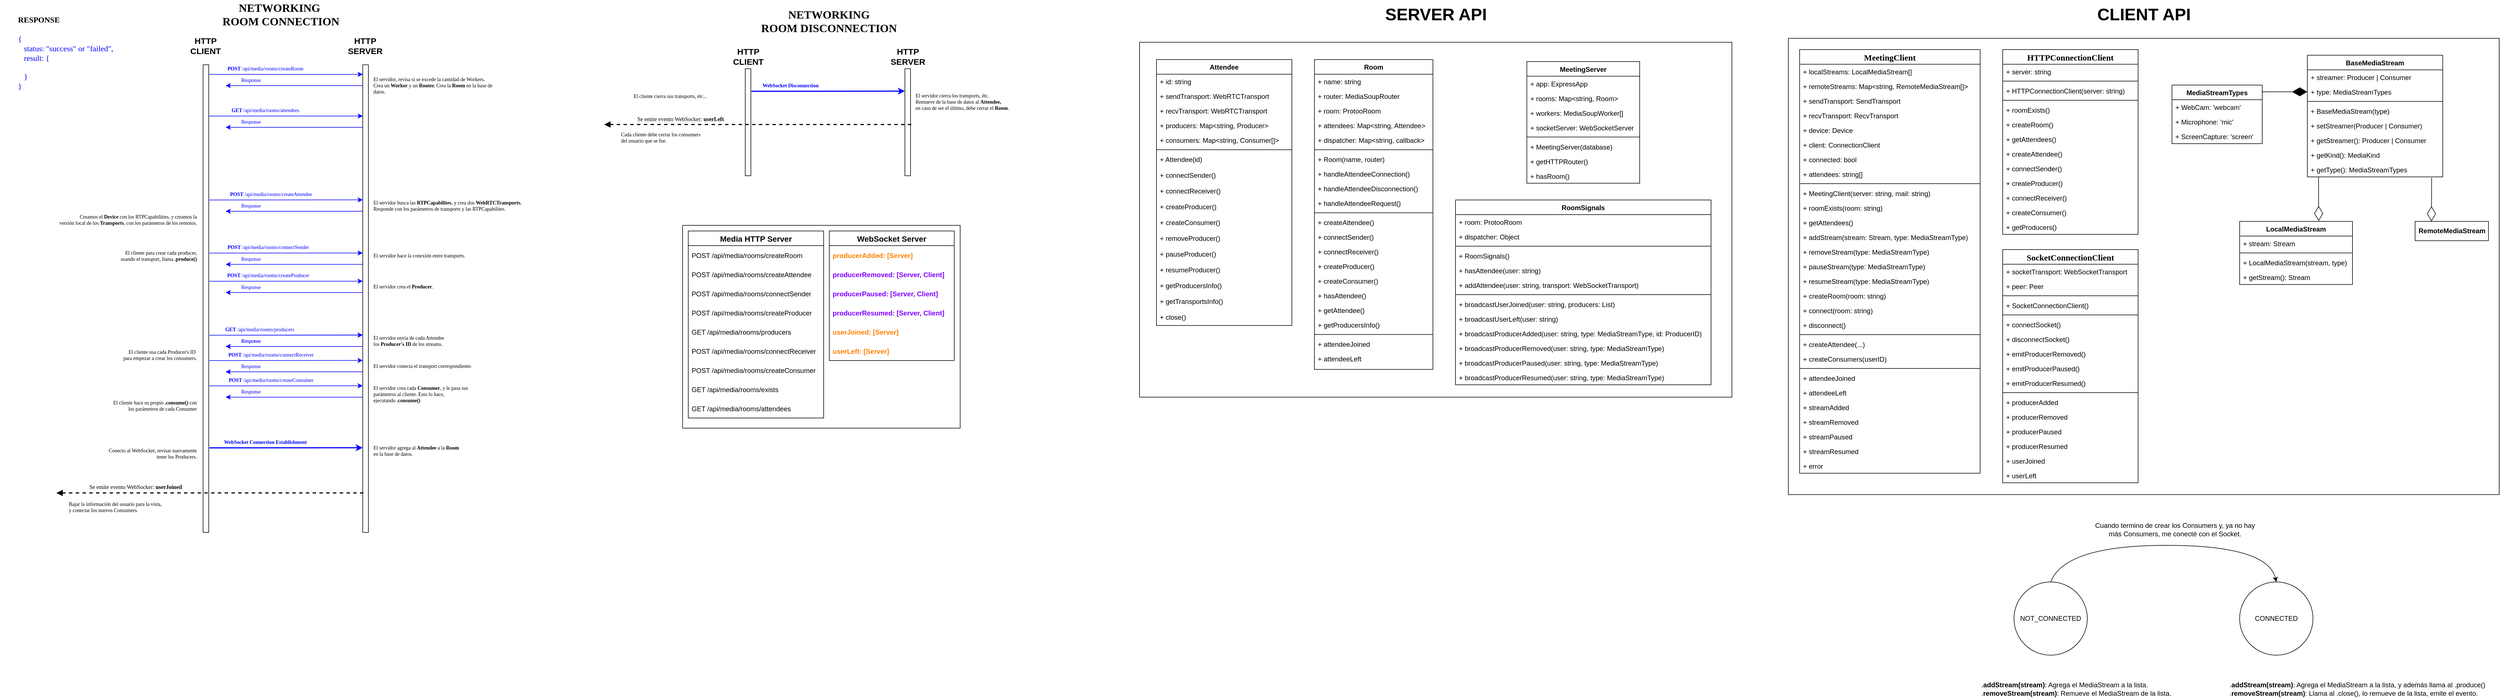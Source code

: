 <mxfile version="13.3.9" type="device"><diagram id="kT0MT15N34aVbqSpCqCF" name="Page-1"><mxGraphModel dx="3364" dy="990" grid="1" gridSize="10" guides="1" tooltips="1" connect="1" arrows="1" fold="1" page="1" pageScale="1" pageWidth="1654" pageHeight="1169" math="0" shadow="0"><root><mxCell id="0"/><mxCell id="1" parent="0"/><mxCell id="p-jet3uF_SI62uWMLuTY-2" value="" style="rounded=0;whiteSpace=wrap;html=1;fillColor=none;" parent="1" vertex="1"><mxGeometry x="410" y="110" width="1050" height="630" as="geometry"/></mxCell><mxCell id="2UiwD6o0IBb22l9SRn9K-150" value="" style="rounded=0;whiteSpace=wrap;html=1;fillColor=none;" parent="1" vertex="1"><mxGeometry x="1560" y="103" width="1260" height="810" as="geometry"/></mxCell><mxCell id="2UiwD6o0IBb22l9SRn9K-189" value="" style="rounded=0;whiteSpace=wrap;html=1;fillColor=none;align=center;" parent="1" vertex="1"><mxGeometry x="-400" y="435.0" width="492" height="360" as="geometry"/></mxCell><mxCell id="AT_Orut9W9eNvEwbWdEx-23" value="" style="rounded=0;whiteSpace=wrap;html=1;" parent="1" vertex="1"><mxGeometry x="-1250" y="150" width="10" height="830" as="geometry"/></mxCell><mxCell id="AT_Orut9W9eNvEwbWdEx-24" value="" style="rounded=0;whiteSpace=wrap;html=1;" parent="1" vertex="1"><mxGeometry x="-967" y="150" width="10" height="830" as="geometry"/></mxCell><mxCell id="AT_Orut9W9eNvEwbWdEx-26" value="HTTP &lt;br&gt;CLIENT" style="text;html=1;align=center;verticalAlign=middle;resizable=0;points=[];autosize=1;fontSize=15;fontStyle=1" parent="1" vertex="1"><mxGeometry x="-1281" y="96" width="70" height="40" as="geometry"/></mxCell><mxCell id="AT_Orut9W9eNvEwbWdEx-27" value="HTTP &lt;br&gt;SERVER" style="text;html=1;align=center;verticalAlign=middle;resizable=0;points=[];autosize=1;fontSize=15;fontStyle=1" parent="1" vertex="1"><mxGeometry x="-1003" y="96" width="80" height="40" as="geometry"/></mxCell><mxCell id="AT_Orut9W9eNvEwbWdEx-30" value="" style="endArrow=classic;html=1;fontSize=15;fontColor=#0000FF;strokeColor=#0000FF;" parent="1" edge="1"><mxGeometry width="50" height="50" relative="1" as="geometry"><mxPoint x="-1239" y="167" as="sourcePoint"/><mxPoint x="-967" y="167" as="targetPoint"/></mxGeometry></mxCell><mxCell id="AT_Orut9W9eNvEwbWdEx-32" value="&lt;b&gt;POST &lt;/b&gt;/api/media/rooms/createRoom" style="text;html=1;align=center;verticalAlign=middle;resizable=0;points=[];autosize=1;fontSize=9;fontColor=#0000FF;fontFamily=Verdana;" parent="1" vertex="1"><mxGeometry x="-1240" y="147" width="200" height="20" as="geometry"/></mxCell><mxCell id="AT_Orut9W9eNvEwbWdEx-38" value="&lt;font color=&quot;#000000&quot;&gt;El servidor, revisa si se excede la cantidad de Workers. &lt;br&gt;Crea un &lt;b&gt;Worker&lt;/b&gt;&amp;nbsp;y un &lt;b&gt;Router. &lt;/b&gt;Crea la &lt;b&gt;Room&lt;/b&gt;&amp;nbsp;en la base de&lt;br&gt;datos.&lt;br&gt;&lt;/font&gt;" style="text;html=1;align=left;verticalAlign=middle;resizable=0;points=[];autosize=1;fontSize=9;fontFamily=Verdana;fontColor=#0000FF;" parent="1" vertex="1"><mxGeometry x="-950" y="167" width="300" height="40" as="geometry"/></mxCell><mxCell id="AT_Orut9W9eNvEwbWdEx-39" value="" style="endArrow=none;html=1;fontSize=15;entryX=-0.014;entryY=0.043;entryDx=0;entryDy=0;entryPerimeter=0;fontColor=#0000FF;strokeColor=#0000FF;startArrow=classic;startFill=1;endFill=0;" parent="1" edge="1"><mxGeometry width="50" height="50" relative="1" as="geometry"><mxPoint x="-1210" y="187" as="sourcePoint"/><mxPoint x="-967.0" y="187" as="targetPoint"/></mxGeometry></mxCell><mxCell id="AT_Orut9W9eNvEwbWdEx-40" value="Response" style="text;align=center;verticalAlign=middle;resizable=0;points=[];autosize=1;fontSize=9;fontFamily=Verdana;fontColor=#0000FF;" parent="1" vertex="1"><mxGeometry x="-1195" y="167" width="60" height="20" as="geometry"/></mxCell><mxCell id="AT_Orut9W9eNvEwbWdEx-41" value="" style="endArrow=classic;html=1;fontSize=15;entryX=-0.014;entryY=0.043;entryDx=0;entryDy=0;entryPerimeter=0;fontColor=#0000FF;strokeColor=#0000FF;" parent="1" edge="1"><mxGeometry width="50" height="50" relative="1" as="geometry"><mxPoint x="-1239" y="390" as="sourcePoint"/><mxPoint x="-967.14" y="389.78" as="targetPoint"/></mxGeometry></mxCell><mxCell id="AT_Orut9W9eNvEwbWdEx-42" value="&lt;b&gt;POST&amp;nbsp;&lt;/b&gt;/api/media/rooms/createAttendee" style="text;html=1;align=center;verticalAlign=middle;resizable=0;points=[];autosize=1;fontSize=9;fontColor=#0000FF;fontFamily=Verdana;" parent="1" vertex="1"><mxGeometry x="-1240" y="370" width="220" height="20" as="geometry"/></mxCell><mxCell id="AT_Orut9W9eNvEwbWdEx-43" value="" style="endArrow=none;html=1;fontSize=15;entryX=-0.014;entryY=0.043;entryDx=0;entryDy=0;entryPerimeter=0;fontColor=#0000FF;strokeColor=#0000FF;startArrow=classic;startFill=1;endFill=0;" parent="1" edge="1"><mxGeometry width="50" height="50" relative="1" as="geometry"><mxPoint x="-1210" y="410" as="sourcePoint"/><mxPoint x="-967" y="410" as="targetPoint"/></mxGeometry></mxCell><mxCell id="AT_Orut9W9eNvEwbWdEx-44" value="&lt;font color=&quot;#000000&quot;&gt;El servidor busca las&lt;b&gt; RTPCapabilites&lt;/b&gt;, y crea dos &lt;b&gt;WebRTCTransports.&lt;/b&gt;&lt;br&gt;Responde con los parámetros de transports y las RTPCapabilites.&lt;br&gt;&lt;/font&gt;" style="text;html=1;align=left;verticalAlign=middle;resizable=0;points=[];autosize=1;fontSize=9;fontFamily=Verdana;fontColor=#0000FF;" parent="1" vertex="1"><mxGeometry x="-950" y="385" width="360" height="30" as="geometry"/></mxCell><mxCell id="AT_Orut9W9eNvEwbWdEx-45" value="&lt;b style=&quot;font-size: 14px&quot;&gt;&lt;font color=&quot;#000000&quot; style=&quot;font-size: 14px&quot;&gt;RESPONSE&lt;/font&gt;&lt;br style=&quot;font-size: 14px&quot;&gt;&lt;/b&gt;&lt;br style=&quot;font-size: 14px&quot;&gt;{&lt;br style=&quot;font-size: 14px&quot;&gt;&amp;nbsp; &amp;nbsp;status: &quot;success&quot; or &quot;failed&quot;,&lt;br style=&quot;font-size: 14px&quot;&gt;&amp;nbsp; &amp;nbsp;result: {&lt;br&gt;&lt;br&gt;&amp;nbsp; &amp;nbsp;}&lt;br style=&quot;font-size: 14px&quot;&gt;}" style="text;html=1;align=left;verticalAlign=middle;resizable=0;points=[];autosize=1;fontSize=14;fontFamily=Verdana;fontColor=#0000FF;" parent="1" vertex="1"><mxGeometry x="-1580" y="60" width="230" height="140" as="geometry"/></mxCell><mxCell id="AT_Orut9W9eNvEwbWdEx-48" value="Response" style="text;align=center;verticalAlign=middle;resizable=0;points=[];autosize=1;fontSize=9;fontFamily=Verdana;fontColor=#0000FF;" parent="1" vertex="1"><mxGeometry x="-1195" y="390" width="60" height="20" as="geometry"/></mxCell><mxCell id="AT_Orut9W9eNvEwbWdEx-50" value="&lt;font color=&quot;#000000&quot;&gt;Creamos el &lt;b&gt;Device&lt;/b&gt;&amp;nbsp;con los RTPCapabilities, y creamos la &lt;br&gt;versión local de los &lt;b&gt;Transports&lt;/b&gt;, con los parámetros de los remotos.&lt;/font&gt;" style="text;html=1;align=right;verticalAlign=middle;resizable=0;points=[];autosize=1;fontSize=9;fontFamily=Verdana;fontColor=#0000FF;" parent="1" vertex="1"><mxGeometry x="-1610" y="410" width="350" height="30" as="geometry"/></mxCell><mxCell id="AT_Orut9W9eNvEwbWdEx-51" value="&lt;font color=&quot;#000000&quot;&gt;El cliente para crear cada producer, &lt;br&gt;usando el transport, llama&amp;nbsp;&lt;b&gt;.produce()&lt;/b&gt;&lt;/font&gt;" style="text;html=1;align=right;verticalAlign=middle;resizable=0;points=[];autosize=1;fontSize=9;fontFamily=Verdana;fontColor=#0000FF;" parent="1" vertex="1"><mxGeometry x="-1460" y="474.29" width="200" height="30" as="geometry"/></mxCell><mxCell id="AT_Orut9W9eNvEwbWdEx-52" value="" style="endArrow=classic;html=1;fontSize=15;entryX=-0.014;entryY=0.043;entryDx=0;entryDy=0;entryPerimeter=0;fontColor=#0000FF;strokeColor=#0000FF;" parent="1" edge="1"><mxGeometry width="50" height="50" relative="1" as="geometry"><mxPoint x="-1239" y="484.29" as="sourcePoint"/><mxPoint x="-967.14" y="484.07" as="targetPoint"/></mxGeometry></mxCell><mxCell id="AT_Orut9W9eNvEwbWdEx-53" value="&lt;b&gt;POST&amp;nbsp;&lt;/b&gt;/api/media/rooms/connectSender" style="text;html=1;align=center;verticalAlign=middle;resizable=0;points=[];autosize=1;fontSize=9;fontColor=#0000FF;fontFamily=Verdana;" parent="1" vertex="1"><mxGeometry x="-1240" y="464.29" width="210" height="20" as="geometry"/></mxCell><mxCell id="AT_Orut9W9eNvEwbWdEx-58" value="&lt;font color=&quot;#000000&quot;&gt;El servidor hace la conexión entre transports.&lt;br&gt;&lt;/font&gt;" style="text;html=1;align=left;verticalAlign=middle;resizable=0;points=[];autosize=1;fontSize=9;fontFamily=Verdana;fontColor=#0000FF;" parent="1" vertex="1"><mxGeometry x="-950" y="479.29" width="240" height="20" as="geometry"/></mxCell><mxCell id="AT_Orut9W9eNvEwbWdEx-59" value="" style="endArrow=none;html=1;fontSize=15;entryX=-0.014;entryY=0.043;entryDx=0;entryDy=0;entryPerimeter=0;fontColor=#0000FF;strokeColor=#0000FF;startArrow=classic;startFill=1;endFill=0;" parent="1" edge="1"><mxGeometry width="50" height="50" relative="1" as="geometry"><mxPoint x="-1210" y="504.29" as="sourcePoint"/><mxPoint x="-967" y="504.29" as="targetPoint"/></mxGeometry></mxCell><mxCell id="AT_Orut9W9eNvEwbWdEx-60" value="Response" style="text;align=center;verticalAlign=middle;resizable=0;points=[];autosize=1;fontSize=9;fontFamily=Verdana;fontColor=#0000FF;" parent="1" vertex="1"><mxGeometry x="-1195" y="484.29" width="60" height="20" as="geometry"/></mxCell><mxCell id="AT_Orut9W9eNvEwbWdEx-61" value="&lt;b&gt;POST&amp;nbsp;&lt;/b&gt;/api/media/rooms/createProducer" style="text;html=1;align=center;verticalAlign=middle;resizable=0;points=[];autosize=1;fontSize=9;fontColor=#0000FF;fontFamily=Verdana;" parent="1" vertex="1"><mxGeometry x="-1240" y="514.29" width="210" height="20" as="geometry"/></mxCell><mxCell id="AT_Orut9W9eNvEwbWdEx-62" value="" style="endArrow=classic;html=1;fontSize=15;entryX=-0.014;entryY=0.043;entryDx=0;entryDy=0;entryPerimeter=0;fontColor=#0000FF;strokeColor=#0000FF;" parent="1" edge="1"><mxGeometry width="50" height="50" relative="1" as="geometry"><mxPoint x="-1239" y="534.29" as="sourcePoint"/><mxPoint x="-967.14" y="534.07" as="targetPoint"/></mxGeometry></mxCell><mxCell id="AT_Orut9W9eNvEwbWdEx-63" value="&lt;font color=&quot;#000000&quot;&gt;El servidor crea el &lt;b&gt;Producer&lt;/b&gt;.&lt;br&gt;&lt;/font&gt;" style="text;html=1;align=left;verticalAlign=middle;resizable=0;points=[];autosize=1;fontSize=9;fontFamily=Verdana;fontColor=#0000FF;" parent="1" vertex="1"><mxGeometry x="-950" y="534.29" width="160" height="20" as="geometry"/></mxCell><mxCell id="AT_Orut9W9eNvEwbWdEx-64" value="" style="endArrow=none;html=1;fontSize=15;entryX=-0.014;entryY=0.043;entryDx=0;entryDy=0;entryPerimeter=0;fontColor=#0000FF;strokeColor=#0000FF;startArrow=classic;startFill=1;endFill=0;" parent="1" edge="1"><mxGeometry width="50" height="50" relative="1" as="geometry"><mxPoint x="-1210" y="554.29" as="sourcePoint"/><mxPoint x="-967" y="554.29" as="targetPoint"/></mxGeometry></mxCell><mxCell id="AT_Orut9W9eNvEwbWdEx-65" value="Response" style="text;align=center;verticalAlign=middle;resizable=0;points=[];autosize=1;fontSize=9;fontFamily=Verdana;fontColor=#0000FF;" parent="1" vertex="1"><mxGeometry x="-1195" y="534.29" width="60" height="20" as="geometry"/></mxCell><mxCell id="AT_Orut9W9eNvEwbWdEx-76" value="&lt;b&gt;GET&amp;nbsp;&lt;/b&gt;/api/media/rooms/producers" style="text;html=1;align=center;verticalAlign=middle;resizable=0;points=[];autosize=1;fontSize=9;fontColor=#0000FF;fontFamily=Verdana;" parent="1" vertex="1"><mxGeometry x="-1240" y="610" width="180" height="20" as="geometry"/></mxCell><mxCell id="AT_Orut9W9eNvEwbWdEx-77" value="" style="endArrow=classic;html=1;fontSize=15;entryX=-0.014;entryY=0.043;entryDx=0;entryDy=0;entryPerimeter=0;fontColor=#0000FF;strokeColor=#0000FF;" parent="1" edge="1"><mxGeometry width="50" height="50" relative="1" as="geometry"><mxPoint x="-1239" y="630" as="sourcePoint"/><mxPoint x="-967.14" y="629.78" as="targetPoint"/></mxGeometry></mxCell><mxCell id="AT_Orut9W9eNvEwbWdEx-78" value="" style="endArrow=none;html=1;fontSize=15;entryX=-0.014;entryY=0.043;entryDx=0;entryDy=0;entryPerimeter=0;fontColor=#0000FF;strokeColor=#0000FF;startArrow=classic;startFill=1;endFill=0;" parent="1" edge="1"><mxGeometry width="50" height="50" relative="1" as="geometry"><mxPoint x="-1210" y="650" as="sourcePoint"/><mxPoint x="-967" y="650" as="targetPoint"/></mxGeometry></mxCell><mxCell id="AT_Orut9W9eNvEwbWdEx-79" value="Response" style="text;align=center;verticalAlign=middle;resizable=0;points=[];autosize=1;fontSize=9;fontFamily=Verdana;fontColor=#0000FF;" parent="1" vertex="1"><mxGeometry x="-1195" y="630" width="60" height="20" as="geometry"/></mxCell><mxCell id="AT_Orut9W9eNvEwbWdEx-80" value="&lt;font color=&quot;#000000&quot;&gt;El servidor envía de cada Attendee &lt;br&gt;los &lt;b&gt;Producer's ID&lt;/b&gt; de los streams.&lt;br&gt;&lt;/font&gt;" style="text;html=1;align=left;verticalAlign=middle;resizable=0;points=[];autosize=1;fontSize=9;fontFamily=Verdana;fontColor=#0000FF;" parent="1" vertex="1"><mxGeometry x="-950" y="625" width="190" height="30" as="geometry"/></mxCell><mxCell id="AT_Orut9W9eNvEwbWdEx-83" value="&lt;div&gt;&lt;font color=&quot;#000000&quot;&gt;El cliente usa cada Producer's ID&amp;nbsp;&lt;/font&gt;&lt;/div&gt;&lt;div&gt;&lt;font color=&quot;#000000&quot;&gt;para empezar a crear los consumers.&lt;/font&gt;&lt;/div&gt;" style="text;html=1;align=right;verticalAlign=middle;resizable=0;points=[];autosize=1;fontSize=9;fontFamily=Verdana;fontColor=#0000FF;" parent="1" vertex="1"><mxGeometry x="-1460" y="650" width="200" height="30" as="geometry"/></mxCell><mxCell id="AT_Orut9W9eNvEwbWdEx-87" value="&lt;b&gt;POST&amp;nbsp;&lt;/b&gt;/api/media/rooms/connectReceiver" style="text;html=1;align=center;verticalAlign=middle;resizable=0;points=[];autosize=1;fontSize=9;fontColor=#0000FF;fontFamily=Verdana;" parent="1" vertex="1"><mxGeometry x="-1240" y="655" width="220" height="20" as="geometry"/></mxCell><mxCell id="AT_Orut9W9eNvEwbWdEx-88" value="" style="endArrow=classic;html=1;fontSize=15;entryX=-0.014;entryY=0.043;entryDx=0;entryDy=0;entryPerimeter=0;fontColor=#0000FF;strokeColor=#0000FF;" parent="1" edge="1"><mxGeometry width="50" height="50" relative="1" as="geometry"><mxPoint x="-1239" y="675" as="sourcePoint"/><mxPoint x="-967.14" y="674.78" as="targetPoint"/></mxGeometry></mxCell><mxCell id="AT_Orut9W9eNvEwbWdEx-89" value="Response" style="text;align=center;verticalAlign=middle;resizable=0;points=[];autosize=1;fontSize=9;fontFamily=Verdana;fontColor=#0000FF;" parent="1" vertex="1"><mxGeometry x="-1195" y="675" width="60" height="20" as="geometry"/></mxCell><mxCell id="AT_Orut9W9eNvEwbWdEx-90" value="" style="endArrow=none;html=1;fontSize=15;entryX=-0.014;entryY=0.043;entryDx=0;entryDy=0;entryPerimeter=0;fontColor=#0000FF;strokeColor=#0000FF;startArrow=classic;startFill=1;endFill=0;" parent="1" edge="1"><mxGeometry width="50" height="50" relative="1" as="geometry"><mxPoint x="-1210" y="695" as="sourcePoint"/><mxPoint x="-967" y="695" as="targetPoint"/></mxGeometry></mxCell><mxCell id="AT_Orut9W9eNvEwbWdEx-91" value="&lt;font color=&quot;#000000&quot;&gt;El servidor conecta el transport correspondiente.&lt;br&gt;&lt;/font&gt;" style="text;html=1;align=left;verticalAlign=middle;resizable=0;points=[];autosize=1;fontSize=9;fontFamily=Verdana;fontColor=#0000FF;" parent="1" vertex="1"><mxGeometry x="-950" y="675" width="260" height="20" as="geometry"/></mxCell><mxCell id="AT_Orut9W9eNvEwbWdEx-94" value="&lt;b&gt;POST&amp;nbsp;&lt;/b&gt;/api/media/rooms/createConsumer" style="text;html=1;align=center;verticalAlign=middle;resizable=0;points=[];autosize=1;fontSize=9;fontColor=#0000FF;fontFamily=Verdana;" parent="1" vertex="1"><mxGeometry x="-1240" y="700" width="220" height="20" as="geometry"/></mxCell><mxCell id="AT_Orut9W9eNvEwbWdEx-95" value="" style="endArrow=classic;html=1;fontSize=15;entryX=-0.014;entryY=0.043;entryDx=0;entryDy=0;entryPerimeter=0;fontColor=#0000FF;strokeColor=#0000FF;" parent="1" edge="1"><mxGeometry width="50" height="50" relative="1" as="geometry"><mxPoint x="-1239" y="720" as="sourcePoint"/><mxPoint x="-967.14" y="719.78" as="targetPoint"/></mxGeometry></mxCell><mxCell id="AT_Orut9W9eNvEwbWdEx-96" value="Response" style="text;align=center;verticalAlign=middle;resizable=0;points=[];autosize=1;fontSize=9;fontFamily=Verdana;fontColor=#0000FF;" parent="1" vertex="1"><mxGeometry x="-1195" y="720" width="60" height="20" as="geometry"/></mxCell><mxCell id="AT_Orut9W9eNvEwbWdEx-97" value="" style="endArrow=none;html=1;fontSize=15;entryX=-0.014;entryY=0.043;entryDx=0;entryDy=0;entryPerimeter=0;fontColor=#0000FF;strokeColor=#0000FF;startArrow=classic;startFill=1;endFill=0;" parent="1" edge="1"><mxGeometry width="50" height="50" relative="1" as="geometry"><mxPoint x="-1210" y="740" as="sourcePoint"/><mxPoint x="-967" y="740" as="targetPoint"/></mxGeometry></mxCell><mxCell id="AT_Orut9W9eNvEwbWdEx-98" value="&lt;font color=&quot;#000000&quot;&gt;El servidor crea cada &lt;b&gt;Consumer&lt;/b&gt;, y le pasa sus&lt;br&gt;parámetros al cliente. Esto lo hace, &lt;br&gt;ejecutando &lt;b&gt;.consume()&lt;/b&gt;&lt;br&gt;&lt;/font&gt;" style="text;html=1;align=left;verticalAlign=middle;resizable=0;points=[];autosize=1;fontSize=9;fontFamily=Verdana;fontColor=#0000FF;" parent="1" vertex="1"><mxGeometry x="-950" y="715" width="240" height="40" as="geometry"/></mxCell><mxCell id="AT_Orut9W9eNvEwbWdEx-99" value="&lt;font color=&quot;#000000&quot;&gt;El cliente hace su propio &lt;b&gt;.consume() &lt;/b&gt;con &lt;br&gt;los parámetros de cada Consumer&lt;br&gt;&lt;/font&gt;" style="text;html=1;align=right;verticalAlign=middle;resizable=0;points=[];autosize=1;fontSize=9;fontFamily=Verdana;fontColor=#0000FF;" parent="1" vertex="1"><mxGeometry x="-1480" y="740" width="220" height="30" as="geometry"/></mxCell><mxCell id="AT_Orut9W9eNvEwbWdEx-102" value="" style="endArrow=none;html=1;fontFamily=Verdana;fontSize=9;strokeWidth=2;dashed=1;startArrow=block;startFill=1;endFill=0;" parent="1" edge="1"><mxGeometry width="50" height="50" relative="1" as="geometry"><mxPoint x="-1510" y="910" as="sourcePoint"/><mxPoint x="-960" y="910" as="targetPoint"/></mxGeometry></mxCell><mxCell id="AT_Orut9W9eNvEwbWdEx-104" value="Se emite evento WebSocker: &lt;b style=&quot;font-size: 10px;&quot;&gt;userJoined&lt;/b&gt;" style="text;html=1;align=center;verticalAlign=middle;resizable=0;points=[];autosize=1;fontSize=10;fontFamily=Verdana;fontColor=#000000;" parent="1" vertex="1"><mxGeometry x="-1490" y="889" width="240" height="20" as="geometry"/></mxCell><mxCell id="AT_Orut9W9eNvEwbWdEx-117" value="" style="endArrow=classic;html=1;fontSize=15;entryX=-0.014;entryY=0.043;entryDx=0;entryDy=0;entryPerimeter=0;fontColor=#0000FF;strokeColor=#0000FF;" parent="1" edge="1"><mxGeometry width="50" height="50" relative="1" as="geometry"><mxPoint x="-1239" y="630" as="sourcePoint"/><mxPoint x="-967.14" y="629.78" as="targetPoint"/></mxGeometry></mxCell><mxCell id="AT_Orut9W9eNvEwbWdEx-118" value="Response" style="text;align=center;verticalAlign=middle;resizable=0;points=[];autosize=1;fontSize=9;fontFamily=Verdana;fontColor=#0000FF;" parent="1" vertex="1"><mxGeometry x="-1195" y="630" width="60" height="20" as="geometry"/></mxCell><mxCell id="AT_Orut9W9eNvEwbWdEx-120" value="" style="endArrow=none;html=1;fontSize=15;entryX=-0.014;entryY=0.043;entryDx=0;entryDy=0;entryPerimeter=0;fontColor=#0000FF;strokeColor=#0000FF;startArrow=classic;startFill=1;endFill=0;" parent="1" edge="1"><mxGeometry width="50" height="50" relative="1" as="geometry"><mxPoint x="-1210" y="650" as="sourcePoint"/><mxPoint x="-967" y="650" as="targetPoint"/></mxGeometry></mxCell><mxCell id="AT_Orut9W9eNvEwbWdEx-121" value="&lt;b&gt;WebSocket Connection Establishment&lt;/b&gt;" style="text;html=1;align=center;verticalAlign=middle;resizable=0;points=[];autosize=1;fontSize=9;fontColor=#0000FF;fontFamily=Verdana;" parent="1" vertex="1"><mxGeometry x="-1240" y="810" width="200" height="20" as="geometry"/></mxCell><mxCell id="AT_Orut9W9eNvEwbWdEx-122" value="" style="endArrow=classic;html=1;fontSize=15;entryX=-0.014;entryY=0.043;entryDx=0;entryDy=0;entryPerimeter=0;fontColor=#0000FF;strokeColor=#0000FF;strokeWidth=2;" parent="1" edge="1"><mxGeometry width="50" height="50" relative="1" as="geometry"><mxPoint x="-1239" y="830" as="sourcePoint"/><mxPoint x="-967.14" y="829.78" as="targetPoint"/></mxGeometry></mxCell><mxCell id="AT_Orut9W9eNvEwbWdEx-125" value="&lt;font color=&quot;#000000&quot;&gt;Conecto al WebSocket, revisar nuevamente &lt;br&gt;tener los Producers.&lt;br&gt;&lt;/font&gt;" style="text;html=1;align=right;verticalAlign=middle;resizable=0;points=[];autosize=1;fontSize=9;fontFamily=Verdana;fontColor=#0000FF;" parent="1" vertex="1"><mxGeometry x="-1490" y="825" width="230" height="30" as="geometry"/></mxCell><mxCell id="AT_Orut9W9eNvEwbWdEx-128" value="&lt;font color=&quot;#000000&quot;&gt;El servidor agrega al &lt;b&gt;Attendee &lt;/b&gt;a la &lt;b&gt;Room &lt;/b&gt;&lt;br&gt;&lt;div style=&quot;&quot;&gt;&lt;span&gt;en la base de datos.&amp;nbsp;&lt;/span&gt;&lt;/div&gt;&lt;/font&gt;" style="text;html=1;align=left;verticalAlign=middle;resizable=0;points=[];autosize=1;fontSize=9;fontFamily=Verdana;fontColor=#0000FF;" parent="1" vertex="1"><mxGeometry x="-950" y="820" width="220" height="30" as="geometry"/></mxCell><mxCell id="AT_Orut9W9eNvEwbWdEx-129" value="NETWORKING&lt;br style=&quot;font-size: 20px&quot;&gt;&amp;nbsp;ROOM CONNECTION" style="text;html=1;align=center;verticalAlign=middle;resizable=0;points=[];autosize=1;fontSize=20;fontFamily=Verdana;fontColor=#000000;fontStyle=1" parent="1" vertex="1"><mxGeometry x="-1240" y="35" width="250" height="50" as="geometry"/></mxCell><mxCell id="AT_Orut9W9eNvEwbWdEx-130" value="" style="rounded=0;whiteSpace=wrap;html=1;" parent="1" vertex="1"><mxGeometry x="-289" y="157" width="10" height="190" as="geometry"/></mxCell><mxCell id="AT_Orut9W9eNvEwbWdEx-131" value="" style="rounded=0;whiteSpace=wrap;html=1;" parent="1" vertex="1"><mxGeometry x="-6" y="157" width="10" height="190" as="geometry"/></mxCell><mxCell id="AT_Orut9W9eNvEwbWdEx-132" value="HTTP &lt;br&gt;CLIENT" style="text;html=1;align=center;verticalAlign=middle;resizable=0;points=[];autosize=1;fontSize=15;fontStyle=1" parent="1" vertex="1"><mxGeometry x="-319" y="115" width="70" height="40" as="geometry"/></mxCell><mxCell id="AT_Orut9W9eNvEwbWdEx-133" value="HTTP &lt;br&gt;SERVER" style="text;html=1;align=center;verticalAlign=middle;resizable=0;points=[];autosize=1;fontSize=15;fontStyle=1" parent="1" vertex="1"><mxGeometry x="-41" y="115" width="80" height="40" as="geometry"/></mxCell><mxCell id="AT_Orut9W9eNvEwbWdEx-184" value="NETWORKING&lt;br style=&quot;font-size: 20px&quot;&gt;ROOM DISCONNECTION" style="text;html=1;align=center;verticalAlign=middle;resizable=0;points=[];autosize=1;fontSize=20;fontFamily=Verdana;fontColor=#000000;fontStyle=1" parent="1" vertex="1"><mxGeometry x="-281" y="47" width="280" height="50" as="geometry"/></mxCell><mxCell id="AT_Orut9W9eNvEwbWdEx-199" value="&lt;b&gt;WebSocket Disconnection&lt;/b&gt;" style="text;html=1;align=center;verticalAlign=middle;resizable=0;points=[];autosize=1;fontSize=9;fontColor=#0000FF;fontFamily=Verdana;" parent="1" vertex="1"><mxGeometry x="-279" y="177" width="140" height="20" as="geometry"/></mxCell><mxCell id="AT_Orut9W9eNvEwbWdEx-200" value="" style="endArrow=classic;html=1;fontSize=15;entryX=-0.014;entryY=0.043;entryDx=0;entryDy=0;entryPerimeter=0;fontColor=#0000FF;strokeColor=#0000FF;strokeWidth=2;" parent="1" edge="1"><mxGeometry width="50" height="50" relative="1" as="geometry"><mxPoint x="-278" y="197" as="sourcePoint"/><mxPoint x="-6.14" y="196.78" as="targetPoint"/></mxGeometry></mxCell><mxCell id="AT_Orut9W9eNvEwbWdEx-201" value="" style="endArrow=none;html=1;fontFamily=Verdana;fontSize=9;strokeWidth=2;dashed=1;startArrow=block;startFill=1;endFill=0;" parent="1" edge="1"><mxGeometry width="50" height="50" relative="1" as="geometry"><mxPoint x="-539" y="256" as="sourcePoint"/><mxPoint x="11" y="256" as="targetPoint"/></mxGeometry></mxCell><mxCell id="AT_Orut9W9eNvEwbWdEx-202" value="Se emite evento WebSocker: &lt;b style=&quot;font-size: 10px&quot;&gt;userLeft&lt;/b&gt;" style="text;html=1;align=center;verticalAlign=middle;resizable=0;points=[];autosize=1;fontSize=10;fontFamily=Verdana;fontColor=#000000;" parent="1" vertex="1"><mxGeometry x="-519" y="236.0" width="230" height="20" as="geometry"/></mxCell><mxCell id="AT_Orut9W9eNvEwbWdEx-206" value="&lt;font color=&quot;#000000&quot;&gt;El servidor cierra los transports, étc. &lt;br&gt;Remueve de la base de datos al &lt;b&gt;Attendee,&lt;/b&gt;&lt;br&gt;en caso de ser el último, debe cerrar el &lt;b&gt;Room&lt;/b&gt;.&lt;br&gt;&lt;/font&gt;" style="text;html=1;align=left;verticalAlign=middle;resizable=0;points=[];autosize=1;fontSize=9;fontFamily=Verdana;fontColor=#0000FF;" parent="1" vertex="1"><mxGeometry x="11" y="196" width="240" height="40" as="geometry"/></mxCell><mxCell id="AT_Orut9W9eNvEwbWdEx-207" value="&lt;font color=&quot;#000000&quot;&gt;El cliente cierra sus transports, étc...&lt;br&gt;&lt;/font&gt;" style="text;html=1;align=left;verticalAlign=middle;resizable=0;points=[];autosize=1;fontSize=9;fontFamily=Verdana;fontColor=#0000FF;" parent="1" vertex="1"><mxGeometry x="-489" y="196" width="200" height="20" as="geometry"/></mxCell><mxCell id="AT_Orut9W9eNvEwbWdEx-208" value="Cada cliente debe cerrar los consumers &lt;br&gt;del usuario que se fue." style="text;html=1;align=left;verticalAlign=middle;resizable=0;points=[];autosize=1;fontSize=9;fontFamily=Verdana;" parent="1" vertex="1"><mxGeometry x="-511" y="264" width="210" height="30" as="geometry"/></mxCell><mxCell id="AT_Orut9W9eNvEwbWdEx-209" value="Bajar la información del usuario para la vista,&lt;br&gt;y conectar los nuevos Consumers." style="text;html=1;align=left;verticalAlign=middle;resizable=0;points=[];autosize=1;fontSize=9;fontFamily=Verdana;" parent="1" vertex="1"><mxGeometry x="-1490" y="920" width="240" height="30" as="geometry"/></mxCell><mxCell id="2UiwD6o0IBb22l9SRn9K-21" value="NOT_CONNECTED" style="ellipse;whiteSpace=wrap;html=1;aspect=fixed;fillColor=none;" parent="1" vertex="1"><mxGeometry x="1960" y="1068" width="130" height="130" as="geometry"/></mxCell><mxCell id="2UiwD6o0IBb22l9SRn9K-22" value="CONNECTED" style="ellipse;whiteSpace=wrap;html=1;aspect=fixed;fillColor=none;" parent="1" vertex="1"><mxGeometry x="2360" y="1068" width="130" height="130" as="geometry"/></mxCell><mxCell id="2UiwD6o0IBb22l9SRn9K-24" value="" style="curved=1;endArrow=classic;html=1;exitX=0.5;exitY=0;exitDx=0;exitDy=0;entryX=0.5;entryY=0;entryDx=0;entryDy=0;" parent="1" source="2UiwD6o0IBb22l9SRn9K-21" target="2UiwD6o0IBb22l9SRn9K-22" edge="1"><mxGeometry width="50" height="50" relative="1" as="geometry"><mxPoint x="2010" y="1333" as="sourcePoint"/><mxPoint x="2060" y="1283" as="targetPoint"/><Array as="points"><mxPoint x="2050" y="1003"/><mxPoint x="2410" y="1003"/></Array></mxGeometry></mxCell><mxCell id="2UiwD6o0IBb22l9SRn9K-27" value=".&lt;b&gt;addStream(stream)&lt;/b&gt;: Agrega el MediaStream a la lista.&lt;br&gt;.&lt;b&gt;removeStream(stream)&lt;/b&gt;: Remueve el MediaStream de la lista." style="text;html=1;align=left;verticalAlign=middle;resizable=0;points=[];autosize=1;" parent="1" vertex="1"><mxGeometry x="1900" y="1243" width="360" height="30" as="geometry"/></mxCell><mxCell id="2UiwD6o0IBb22l9SRn9K-28" value=".&lt;b&gt;addStream(stream)&lt;/b&gt;: Agrega el MediaStream a la lista, y además llama al .produce()&lt;br&gt;.&lt;b&gt;removeStream(stream)&lt;/b&gt;: Llama al .close(), lo remueve de la lista, emite el evento." style="text;html=1;align=left;verticalAlign=middle;resizable=0;points=[];autosize=1;" parent="1" vertex="1"><mxGeometry x="2340" y="1243" width="480" height="30" as="geometry"/></mxCell><mxCell id="2UiwD6o0IBb22l9SRn9K-86" value="&lt;b&gt;RemoteMediaStream&lt;/b&gt;" style="html=1;fillColor=none;align=center;" parent="1" vertex="1"><mxGeometry x="2671" y="428" width="130" height="34.21" as="geometry"/></mxCell><mxCell id="2UiwD6o0IBb22l9SRn9K-114" value="" style="endArrow=diamondThin;endFill=0;endSize=24;html=1;entryX=0.701;entryY=-0.006;entryDx=0;entryDy=0;exitX=0.083;exitY=0.987;exitDx=0;exitDy=0;exitPerimeter=0;entryPerimeter=0;" parent="1" source="2UiwD6o0IBb22l9SRn9K-80" target="2UiwD6o0IBb22l9SRn9K-8" edge="1"><mxGeometry width="160" relative="1" as="geometry"><mxPoint x="2497" y="323" as="sourcePoint"/><mxPoint x="2497" y="367" as="targetPoint"/><Array as="points"><mxPoint x="2500" y="403"/></Array></mxGeometry></mxCell><mxCell id="2UiwD6o0IBb22l9SRn9K-115" value="" style="endArrow=diamondThin;endFill=0;endSize=24;html=1;entryX=0.75;entryY=0;entryDx=0;entryDy=0;exitX=0.918;exitY=1.069;exitDx=0;exitDy=0;exitPerimeter=0;" parent="1" source="2UiwD6o0IBb22l9SRn9K-80" edge="1"><mxGeometry width="160" relative="1" as="geometry"><mxPoint x="2700.08" y="357.25" as="sourcePoint"/><mxPoint x="2700" y="428" as="targetPoint"/></mxGeometry></mxCell><mxCell id="2UiwD6o0IBb22l9SRn9K-118" value="" style="endArrow=diamondThin;endFill=1;endSize=24;html=1;entryX=0;entryY=0.5;entryDx=0;entryDy=0;" parent="1" target="2UiwD6o0IBb22l9SRn9K-75" edge="1"><mxGeometry width="160" relative="1" as="geometry"><mxPoint x="2400" y="198" as="sourcePoint"/><mxPoint x="2440" y="248" as="targetPoint"/></mxGeometry></mxCell><mxCell id="2UiwD6o0IBb22l9SRn9K-123" value="Cuando termino de crear los Consumers y, ya no hay &lt;br&gt;más Consumers,&amp;nbsp;me conecté con el Socket." style="text;html=1;align=center;verticalAlign=middle;resizable=0;points=[];autosize=1;" parent="1" vertex="1"><mxGeometry x="2090" y="960" width="310" height="30" as="geometry"/></mxCell><mxCell id="2UiwD6o0IBb22l9SRn9K-241" value="SERVER API" style="text;html=1;align=center;verticalAlign=middle;resizable=0;points=[];autosize=1;fontSize=30;fontStyle=1" parent="1" vertex="1"><mxGeometry x="840" y="40" width="190" height="40" as="geometry"/></mxCell><mxCell id="2UiwD6o0IBb22l9SRn9K-242" value="CLIENT API" style="text;html=1;align=center;verticalAlign=middle;resizable=0;points=[];autosize=1;fontSize=30;fontStyle=1" parent="1" vertex="1"><mxGeometry x="2100" y="40" width="180" height="40" as="geometry"/></mxCell><mxCell id="BJmJ6X5LSUiQSl2_rgvX-17" value="" style="endArrow=classic;html=1;fontSize=15;fontColor=#990000;strokeColor=#0000FF;" parent="1" edge="1"><mxGeometry width="50" height="50" relative="1" as="geometry"><mxPoint x="-1239" y="241" as="sourcePoint"/><mxPoint x="-967" y="241" as="targetPoint"/></mxGeometry></mxCell><mxCell id="BJmJ6X5LSUiQSl2_rgvX-18" value="&lt;font color=&quot;#0000ff&quot;&gt;&lt;b&gt;GET &lt;/b&gt;/api/media/rooms/attendees&lt;/font&gt;" style="text;html=1;align=center;verticalAlign=middle;resizable=0;points=[];autosize=1;fontSize=9;fontFamily=Verdana;fontColor=#990000;" parent="1" vertex="1"><mxGeometry x="-1225" y="221" width="170" height="20" as="geometry"/></mxCell><mxCell id="BJmJ6X5LSUiQSl2_rgvX-19" value="" style="endArrow=none;html=1;fontSize=15;entryX=-0.014;entryY=0.043;entryDx=0;entryDy=0;entryPerimeter=0;startArrow=classic;startFill=1;endFill=0;fontColor=#990000;strokeColor=#0000FF;" parent="1" edge="1"><mxGeometry width="50" height="50" relative="1" as="geometry"><mxPoint x="-1210" y="261" as="sourcePoint"/><mxPoint x="-967" y="261" as="targetPoint"/></mxGeometry></mxCell><mxCell id="BJmJ6X5LSUiQSl2_rgvX-20" value="Response" style="text;align=center;verticalAlign=middle;resizable=0;points=[];autosize=1;fontSize=9;fontFamily=Verdana;fontColor=#0000FF;" parent="1" vertex="1"><mxGeometry x="-1195" y="241" width="60" height="20" as="geometry"/></mxCell><mxCell id="AT_Orut9W9eNvEwbWdEx-17" value="Media HTTP Server" style="swimlane;fontStyle=1;childLayout=stackLayout;horizontal=1;startSize=26;horizontalStack=0;resizeParent=1;resizeParentMax=0;resizeLast=0;collapsible=1;marginBottom=0;align=center;fontSize=14;" parent="1" vertex="1"><mxGeometry x="-390" y="445.0" width="240" height="332" as="geometry"/></mxCell><mxCell id="AT_Orut9W9eNvEwbWdEx-18" value="POST /api/media/rooms/createRoom" style="text;strokeColor=none;fillColor=none;spacingLeft=4;spacingRight=4;overflow=hidden;rotatable=0;points=[[0,0.5],[1,0.5]];portConstraint=eastwest;fontSize=12;verticalAlign=middle;" parent="AT_Orut9W9eNvEwbWdEx-17" vertex="1"><mxGeometry y="26" width="240" height="34" as="geometry"/></mxCell><mxCell id="AT_Orut9W9eNvEwbWdEx-37" value="POST /api/media/rooms/createAttendee" style="text;strokeColor=none;fillColor=none;spacingLeft=4;spacingRight=4;overflow=hidden;rotatable=0;points=[[0,0.5],[1,0.5]];portConstraint=eastwest;fontSize=12;verticalAlign=middle;" parent="AT_Orut9W9eNvEwbWdEx-17" vertex="1"><mxGeometry y="60" width="240" height="34" as="geometry"/></mxCell><mxCell id="AT_Orut9W9eNvEwbWdEx-54" value="POST /api/media/rooms/connectSender" style="text;strokeColor=none;fillColor=none;spacingLeft=4;spacingRight=4;overflow=hidden;rotatable=0;points=[[0,0.5],[1,0.5]];portConstraint=eastwest;fontSize=12;verticalAlign=middle;" parent="AT_Orut9W9eNvEwbWdEx-17" vertex="1"><mxGeometry y="94" width="240" height="34" as="geometry"/></mxCell><mxCell id="AT_Orut9W9eNvEwbWdEx-55" value="POST /api/media/rooms/createProducer" style="text;strokeColor=none;fillColor=none;spacingLeft=4;spacingRight=4;overflow=hidden;rotatable=0;points=[[0,0.5],[1,0.5]];portConstraint=eastwest;fontSize=12;verticalAlign=middle;" parent="AT_Orut9W9eNvEwbWdEx-17" vertex="1"><mxGeometry y="128" width="240" height="34" as="geometry"/></mxCell><mxCell id="AT_Orut9W9eNvEwbWdEx-74" value="GET /api/media/rooms/producers" style="text;strokeColor=none;fillColor=none;spacingLeft=4;spacingRight=4;overflow=hidden;rotatable=0;points=[[0,0.5],[1,0.5]];portConstraint=eastwest;fontSize=12;verticalAlign=middle;" parent="AT_Orut9W9eNvEwbWdEx-17" vertex="1"><mxGeometry y="162" width="240" height="34" as="geometry"/></mxCell><mxCell id="AT_Orut9W9eNvEwbWdEx-75" value="POST /api/media/rooms/connectReceiver" style="text;strokeColor=none;fillColor=none;spacingLeft=4;spacingRight=4;overflow=hidden;rotatable=0;points=[[0,0.5],[1,0.5]];portConstraint=eastwest;fontSize=12;verticalAlign=middle;" parent="AT_Orut9W9eNvEwbWdEx-17" vertex="1"><mxGeometry y="196" width="240" height="34" as="geometry"/></mxCell><mxCell id="AT_Orut9W9eNvEwbWdEx-81" value="POST /api/media/rooms/createConsumer" style="text;strokeColor=none;fillColor=none;spacingLeft=4;spacingRight=4;overflow=hidden;rotatable=0;points=[[0,0.5],[1,0.5]];portConstraint=eastwest;fontSize=12;verticalAlign=middle;" parent="AT_Orut9W9eNvEwbWdEx-17" vertex="1"><mxGeometry y="230" width="240" height="34" as="geometry"/></mxCell><mxCell id="BJmJ6X5LSUiQSl2_rgvX-7" value="GET /api/media/rooms/exists" style="text;strokeColor=none;fillColor=none;spacingLeft=4;spacingRight=4;overflow=hidden;rotatable=0;points=[[0,0.5],[1,0.5]];portConstraint=eastwest;fontSize=12;verticalAlign=middle;fontStyle=0" parent="AT_Orut9W9eNvEwbWdEx-17" vertex="1"><mxGeometry y="264" width="240" height="34" as="geometry"/></mxCell><mxCell id="BJmJ6X5LSUiQSl2_rgvX-8" value="GET /api/media/rooms/attendees" style="text;strokeColor=none;fillColor=none;spacingLeft=4;spacingRight=4;overflow=hidden;rotatable=0;points=[[0,0.5],[1,0.5]];portConstraint=eastwest;fontSize=12;verticalAlign=middle;fontStyle=0" parent="AT_Orut9W9eNvEwbWdEx-17" vertex="1"><mxGeometry y="298" width="240" height="34" as="geometry"/></mxCell><mxCell id="AT_Orut9W9eNvEwbWdEx-66" value="WebSocket Server" style="swimlane;fontStyle=1;childLayout=stackLayout;horizontal=1;startSize=26;horizontalStack=0;resizeParent=1;resizeParentMax=0;resizeLast=0;collapsible=1;marginBottom=0;align=center;fontSize=14;" parent="1" vertex="1"><mxGeometry x="-140" y="445.0" width="221.5" height="230" as="geometry"/></mxCell><mxCell id="AT_Orut9W9eNvEwbWdEx-238" value="producerAdded: [Server]" style="text;strokeColor=none;fillColor=none;spacingLeft=4;spacingRight=4;overflow=hidden;rotatable=0;points=[[0,0.5],[1,0.5]];portConstraint=eastwest;fontSize=12;verticalAlign=middle;fontStyle=1;fontColor=#FF8000;" parent="AT_Orut9W9eNvEwbWdEx-66" vertex="1"><mxGeometry y="26" width="221.5" height="34" as="geometry"/></mxCell><mxCell id="AT_Orut9W9eNvEwbWdEx-244" value="producerRemoved: [Server, Client]" style="text;strokeColor=none;fillColor=none;spacingLeft=4;spacingRight=4;overflow=hidden;rotatable=0;points=[[0,0.5],[1,0.5]];portConstraint=eastwest;fontSize=12;verticalAlign=middle;fontColor=#7F00FF;fontStyle=1" parent="AT_Orut9W9eNvEwbWdEx-66" vertex="1"><mxGeometry y="60" width="221.5" height="34" as="geometry"/></mxCell><mxCell id="2UiwD6o0IBb22l9SRn9K-129" value="producerPaused: [Server, Client]" style="text;strokeColor=none;fillColor=none;spacingLeft=4;spacingRight=4;overflow=hidden;rotatable=0;points=[[0,0.5],[1,0.5]];portConstraint=eastwest;fontSize=12;verticalAlign=middle;fontColor=#7F00FF;fontStyle=1" parent="AT_Orut9W9eNvEwbWdEx-66" vertex="1"><mxGeometry y="94" width="221.5" height="34" as="geometry"/></mxCell><mxCell id="2UiwD6o0IBb22l9SRn9K-130" value="producerResumed: [Server, Client]" style="text;strokeColor=none;fillColor=none;spacingLeft=4;spacingRight=4;overflow=hidden;rotatable=0;points=[[0,0.5],[1,0.5]];portConstraint=eastwest;fontSize=12;verticalAlign=middle;fontColor=#7F00FF;fontStyle=1" parent="AT_Orut9W9eNvEwbWdEx-66" vertex="1"><mxGeometry y="128" width="221.5" height="34" as="geometry"/></mxCell><mxCell id="AT_Orut9W9eNvEwbWdEx-67" value="userJoined: [Server]" style="text;strokeColor=none;fillColor=none;spacingLeft=4;spacingRight=4;overflow=hidden;rotatable=0;points=[[0,0.5],[1,0.5]];portConstraint=eastwest;fontSize=12;verticalAlign=middle;fontStyle=1;fontColor=#FF8000;" parent="AT_Orut9W9eNvEwbWdEx-66" vertex="1"><mxGeometry y="162" width="221.5" height="34" as="geometry"/></mxCell><mxCell id="AT_Orut9W9eNvEwbWdEx-101" value="userLeft: [Server]" style="text;strokeColor=none;fillColor=none;spacingLeft=4;spacingRight=4;overflow=hidden;rotatable=0;points=[[0,0.5],[1,0.5]];portConstraint=eastwest;fontSize=12;verticalAlign=middle;fontStyle=1;fontColor=#FF8000;" parent="AT_Orut9W9eNvEwbWdEx-66" vertex="1"><mxGeometry y="196" width="221.5" height="34" as="geometry"/></mxCell><mxCell id="2UiwD6o0IBb22l9SRn9K-167" value="MeetingServer" style="swimlane;fontStyle=1;align=center;verticalAlign=top;childLayout=stackLayout;horizontal=1;startSize=26;horizontalStack=0;resizeParent=1;resizeParentMax=0;resizeLast=0;collapsible=1;marginBottom=0;fillColor=none;" parent="1" vertex="1"><mxGeometry x="1096.5" y="144.29" width="200" height="216" as="geometry"/></mxCell><mxCell id="2UiwD6o0IBb22l9SRn9K-190" value="+ app: ExpressApp" style="text;strokeColor=none;fillColor=none;align=left;verticalAlign=top;spacingLeft=4;spacingRight=4;overflow=hidden;rotatable=0;points=[[0,0.5],[1,0.5]];portConstraint=eastwest;" parent="2UiwD6o0IBb22l9SRn9K-167" vertex="1"><mxGeometry y="26" width="200" height="26" as="geometry"/></mxCell><mxCell id="2UiwD6o0IBb22l9SRn9K-173" value="+ rooms: Map&lt;string, Room&gt;" style="text;strokeColor=none;fillColor=none;align=left;verticalAlign=top;spacingLeft=4;spacingRight=4;overflow=hidden;rotatable=0;points=[[0,0.5],[1,0.5]];portConstraint=eastwest;" parent="2UiwD6o0IBb22l9SRn9K-167" vertex="1"><mxGeometry y="52" width="200" height="26" as="geometry"/></mxCell><mxCell id="2UiwD6o0IBb22l9SRn9K-180" value="+ workers: MediaSoupWorker[]" style="text;strokeColor=none;fillColor=none;align=left;verticalAlign=top;spacingLeft=4;spacingRight=4;overflow=hidden;rotatable=0;points=[[0,0.5],[1,0.5]];portConstraint=eastwest;" parent="2UiwD6o0IBb22l9SRn9K-167" vertex="1"><mxGeometry y="78" width="200" height="26" as="geometry"/></mxCell><mxCell id="2UiwD6o0IBb22l9SRn9K-181" value="+ socketServer: WebSocketServer" style="text;strokeColor=none;fillColor=none;align=left;verticalAlign=top;spacingLeft=4;spacingRight=4;overflow=hidden;rotatable=0;points=[[0,0.5],[1,0.5]];portConstraint=eastwest;" parent="2UiwD6o0IBb22l9SRn9K-167" vertex="1"><mxGeometry y="104" width="200" height="26" as="geometry"/></mxCell><mxCell id="2UiwD6o0IBb22l9SRn9K-177" value="" style="line;strokeWidth=1;fillColor=none;align=left;verticalAlign=middle;spacingTop=-1;spacingLeft=3;spacingRight=3;rotatable=0;labelPosition=right;points=[];portConstraint=eastwest;" parent="2UiwD6o0IBb22l9SRn9K-167" vertex="1"><mxGeometry y="130" width="200" height="8" as="geometry"/></mxCell><mxCell id="2UiwD6o0IBb22l9SRn9K-182" value="+ MeetingServer(database)" style="text;strokeColor=none;fillColor=none;align=left;verticalAlign=top;spacingLeft=4;spacingRight=4;overflow=hidden;rotatable=0;points=[[0,0.5],[1,0.5]];portConstraint=eastwest;" parent="2UiwD6o0IBb22l9SRn9K-167" vertex="1"><mxGeometry y="138" width="200" height="26" as="geometry"/></mxCell><mxCell id="BJmJ6X5LSUiQSl2_rgvX-5" value="+ getHTTPRouter()" style="text;strokeColor=none;fillColor=none;align=left;verticalAlign=top;spacingLeft=4;spacingRight=4;overflow=hidden;rotatable=0;points=[[0,0.5],[1,0.5]];portConstraint=eastwest;" parent="2UiwD6o0IBb22l9SRn9K-167" vertex="1"><mxGeometry y="164" width="200" height="26" as="geometry"/></mxCell><mxCell id="BJmJ6X5LSUiQSl2_rgvX-6" value="+ hasRoom()&#10;" style="text;strokeColor=none;fillColor=none;align=left;verticalAlign=top;spacingLeft=4;spacingRight=4;overflow=hidden;rotatable=0;points=[[0,0.5],[1,0.5]];portConstraint=eastwest;" parent="2UiwD6o0IBb22l9SRn9K-167" vertex="1"><mxGeometry y="190" width="200" height="26" as="geometry"/></mxCell><mxCell id="2UiwD6o0IBb22l9SRn9K-151" value="Room" style="swimlane;fontStyle=1;align=center;verticalAlign=top;childLayout=stackLayout;horizontal=1;startSize=26;horizontalStack=0;resizeParent=1;resizeParentMax=0;resizeLast=0;collapsible=1;marginBottom=0;fillColor=none;" parent="1" vertex="1"><mxGeometry x="720" y="140.71" width="210" height="550" as="geometry"/></mxCell><mxCell id="2UiwD6o0IBb22l9SRn9K-165" value="+ name: string" style="text;strokeColor=none;fillColor=none;align=left;verticalAlign=top;spacingLeft=4;spacingRight=4;overflow=hidden;rotatable=0;points=[[0,0.5],[1,0.5]];portConstraint=eastwest;" parent="2UiwD6o0IBb22l9SRn9K-151" vertex="1"><mxGeometry y="26" width="210" height="26" as="geometry"/></mxCell><mxCell id="2UiwD6o0IBb22l9SRn9K-152" value="+ router: MediaSoupRouter" style="text;strokeColor=none;fillColor=none;align=left;verticalAlign=top;spacingLeft=4;spacingRight=4;overflow=hidden;rotatable=0;points=[[0,0.5],[1,0.5]];portConstraint=eastwest;" parent="2UiwD6o0IBb22l9SRn9K-151" vertex="1"><mxGeometry y="52" width="210" height="26" as="geometry"/></mxCell><mxCell id="2UiwD6o0IBb22l9SRn9K-155" value="+ room: ProtooRoom" style="text;strokeColor=none;fillColor=none;align=left;verticalAlign=top;spacingLeft=4;spacingRight=4;overflow=hidden;rotatable=0;points=[[0,0.5],[1,0.5]];portConstraint=eastwest;" parent="2UiwD6o0IBb22l9SRn9K-151" vertex="1"><mxGeometry y="78" width="210" height="26" as="geometry"/></mxCell><mxCell id="2UiwD6o0IBb22l9SRn9K-208" value="+ attendees: Map&lt;string, Attendee&gt;" style="text;strokeColor=none;fillColor=none;align=left;verticalAlign=top;spacingLeft=4;spacingRight=4;overflow=hidden;rotatable=0;points=[[0,0.5],[1,0.5]];portConstraint=eastwest;" parent="2UiwD6o0IBb22l9SRn9K-151" vertex="1"><mxGeometry y="104" width="210" height="26" as="geometry"/></mxCell><mxCell id="2UiwD6o0IBb22l9SRn9K-158" value="+ dispatcher: Map&lt;string, callback&gt;" style="text;strokeColor=none;fillColor=none;align=left;verticalAlign=top;spacingLeft=4;spacingRight=4;overflow=hidden;rotatable=0;points=[[0,0.5],[1,0.5]];portConstraint=eastwest;" parent="2UiwD6o0IBb22l9SRn9K-151" vertex="1"><mxGeometry y="130" width="210" height="26" as="geometry"/></mxCell><mxCell id="2UiwD6o0IBb22l9SRn9K-153" value="" style="line;strokeWidth=1;fillColor=none;align=left;verticalAlign=middle;spacingTop=-1;spacingLeft=3;spacingRight=3;rotatable=0;labelPosition=right;points=[];portConstraint=eastwest;" parent="2UiwD6o0IBb22l9SRn9K-151" vertex="1"><mxGeometry y="156" width="210" height="8" as="geometry"/></mxCell><mxCell id="2UiwD6o0IBb22l9SRn9K-166" value="+ Room(name, router)" style="text;strokeColor=none;fillColor=none;align=left;verticalAlign=top;spacingLeft=4;spacingRight=4;overflow=hidden;rotatable=0;points=[[0,0.5],[1,0.5]];portConstraint=eastwest;" parent="2UiwD6o0IBb22l9SRn9K-151" vertex="1"><mxGeometry y="164" width="210" height="26" as="geometry"/></mxCell><mxCell id="2UiwD6o0IBb22l9SRn9K-154" value="+ handleAttendeeConnection()" style="text;strokeColor=none;fillColor=none;align=left;verticalAlign=top;spacingLeft=4;spacingRight=4;overflow=hidden;rotatable=0;points=[[0,0.5],[1,0.5]];portConstraint=eastwest;" parent="2UiwD6o0IBb22l9SRn9K-151" vertex="1"><mxGeometry y="190" width="210" height="26" as="geometry"/></mxCell><mxCell id="2UiwD6o0IBb22l9SRn9K-160" value="+ handleAttendeeDisconnection()" style="text;strokeColor=none;fillColor=none;align=left;verticalAlign=top;spacingLeft=4;spacingRight=4;overflow=hidden;rotatable=0;points=[[0,0.5],[1,0.5]];portConstraint=eastwest;" parent="2UiwD6o0IBb22l9SRn9K-151" vertex="1"><mxGeometry y="216" width="210" height="26" as="geometry"/></mxCell><mxCell id="2UiwD6o0IBb22l9SRn9K-157" value="+ handleAttendeeRequest()" style="text;strokeColor=none;fillColor=none;align=left;verticalAlign=top;spacingLeft=4;spacingRight=4;overflow=hidden;rotatable=0;points=[[0,0.5],[1,0.5]];portConstraint=eastwest;" parent="2UiwD6o0IBb22l9SRn9K-151" vertex="1"><mxGeometry y="242" width="210" height="26" as="geometry"/></mxCell><mxCell id="2UiwD6o0IBb22l9SRn9K-192" value="" style="line;strokeWidth=1;fillColor=none;align=left;verticalAlign=middle;spacingTop=-1;spacingLeft=3;spacingRight=3;rotatable=0;labelPosition=right;points=[];portConstraint=eastwest;" parent="2UiwD6o0IBb22l9SRn9K-151" vertex="1"><mxGeometry y="268" width="210" height="8" as="geometry"/></mxCell><mxCell id="2UiwD6o0IBb22l9SRn9K-191" value="+ createAttendee()" style="text;strokeColor=none;fillColor=none;align=left;verticalAlign=top;spacingLeft=4;spacingRight=4;overflow=hidden;rotatable=0;points=[[0,0.5],[1,0.5]];portConstraint=eastwest;" parent="2UiwD6o0IBb22l9SRn9K-151" vertex="1"><mxGeometry y="276" width="210" height="26" as="geometry"/></mxCell><mxCell id="2UiwD6o0IBb22l9SRn9K-213" value="+ connectSender()" style="text;strokeColor=none;fillColor=none;align=left;verticalAlign=top;spacingLeft=4;spacingRight=4;overflow=hidden;rotatable=0;points=[[0,0.5],[1,0.5]];portConstraint=eastwest;" parent="2UiwD6o0IBb22l9SRn9K-151" vertex="1"><mxGeometry y="302" width="210" height="26" as="geometry"/></mxCell><mxCell id="2UiwD6o0IBb22l9SRn9K-214" value="+ connectReceiver()" style="text;strokeColor=none;fillColor=none;align=left;verticalAlign=top;spacingLeft=4;spacingRight=4;overflow=hidden;rotatable=0;points=[[0,0.5],[1,0.5]];portConstraint=eastwest;" parent="2UiwD6o0IBb22l9SRn9K-151" vertex="1"><mxGeometry y="328" width="210" height="26" as="geometry"/></mxCell><mxCell id="2UiwD6o0IBb22l9SRn9K-215" value="+ createProducer()" style="text;strokeColor=none;fillColor=none;align=left;verticalAlign=top;spacingLeft=4;spacingRight=4;overflow=hidden;rotatable=0;points=[[0,0.5],[1,0.5]];portConstraint=eastwest;" parent="2UiwD6o0IBb22l9SRn9K-151" vertex="1"><mxGeometry y="354" width="210" height="26" as="geometry"/></mxCell><mxCell id="2UiwD6o0IBb22l9SRn9K-224" value="+ createConsumer()" style="text;strokeColor=none;fillColor=none;align=left;verticalAlign=top;spacingLeft=4;spacingRight=4;overflow=hidden;rotatable=0;points=[[0,0.5],[1,0.5]];portConstraint=eastwest;" parent="2UiwD6o0IBb22l9SRn9K-151" vertex="1"><mxGeometry y="380" width="210" height="26" as="geometry"/></mxCell><mxCell id="2UiwD6o0IBb22l9SRn9K-218" value="+ hasAttendee()" style="text;strokeColor=none;fillColor=none;align=left;verticalAlign=top;spacingLeft=4;spacingRight=4;overflow=hidden;rotatable=0;points=[[0,0.5],[1,0.5]];portConstraint=eastwest;" parent="2UiwD6o0IBb22l9SRn9K-151" vertex="1"><mxGeometry y="406" width="210" height="26" as="geometry"/></mxCell><mxCell id="BJmJ6X5LSUiQSl2_rgvX-4" value="+ getAttendee()" style="text;strokeColor=none;fillColor=none;align=left;verticalAlign=top;spacingLeft=4;spacingRight=4;overflow=hidden;rotatable=0;points=[[0,0.5],[1,0.5]];portConstraint=eastwest;" parent="2UiwD6o0IBb22l9SRn9K-151" vertex="1"><mxGeometry y="432" width="210" height="26" as="geometry"/></mxCell><mxCell id="BJmJ6X5LSUiQSl2_rgvX-3" value="+ getProducersInfo()" style="text;strokeColor=none;fillColor=none;align=left;verticalAlign=top;spacingLeft=4;spacingRight=4;overflow=hidden;rotatable=0;points=[[0,0.5],[1,0.5]];portConstraint=eastwest;" parent="2UiwD6o0IBb22l9SRn9K-151" vertex="1"><mxGeometry y="458" width="210" height="26" as="geometry"/></mxCell><mxCell id="2UiwD6o0IBb22l9SRn9K-161" value="" style="line;strokeWidth=1;fillColor=none;align=left;verticalAlign=middle;spacingTop=-1;spacingLeft=3;spacingRight=3;rotatable=0;labelPosition=right;points=[];portConstraint=eastwest;" parent="2UiwD6o0IBb22l9SRn9K-151" vertex="1"><mxGeometry y="484" width="210" height="8" as="geometry"/></mxCell><mxCell id="2UiwD6o0IBb22l9SRn9K-163" value="+ attendeeJoined" style="text;strokeColor=none;fillColor=none;align=left;verticalAlign=top;spacingLeft=4;spacingRight=4;overflow=hidden;rotatable=0;points=[[0,0.5],[1,0.5]];portConstraint=eastwest;" parent="2UiwD6o0IBb22l9SRn9K-151" vertex="1"><mxGeometry y="492" width="210" height="26" as="geometry"/></mxCell><mxCell id="2UiwD6o0IBb22l9SRn9K-164" value="+ attendeeLeft" style="text;strokeColor=none;fillColor=none;align=left;verticalAlign=top;spacingLeft=4;spacingRight=4;overflow=hidden;rotatable=0;points=[[0,0.5],[1,0.5]];portConstraint=eastwest;" parent="2UiwD6o0IBb22l9SRn9K-151" vertex="1"><mxGeometry y="518" width="210" height="32" as="geometry"/></mxCell><mxCell id="2UiwD6o0IBb22l9SRn9K-193" value="Attendee" style="swimlane;fontStyle=1;align=center;verticalAlign=top;childLayout=stackLayout;horizontal=1;startSize=26;horizontalStack=0;resizeParent=1;resizeParentMax=0;resizeLast=0;collapsible=1;marginBottom=0;fillColor=none;" parent="1" vertex="1"><mxGeometry x="440" y="140.71" width="240" height="472" as="geometry"/></mxCell><mxCell id="2UiwD6o0IBb22l9SRn9K-197" value="+ id: string" style="text;strokeColor=none;fillColor=none;align=left;verticalAlign=top;spacingLeft=4;spacingRight=4;overflow=hidden;rotatable=0;points=[[0,0.5],[1,0.5]];portConstraint=eastwest;" parent="2UiwD6o0IBb22l9SRn9K-193" vertex="1"><mxGeometry y="26" width="240" height="26" as="geometry"/></mxCell><mxCell id="2UiwD6o0IBb22l9SRn9K-209" value="+ sendTransport: WebRTCTransport" style="text;strokeColor=none;fillColor=none;align=left;verticalAlign=top;spacingLeft=4;spacingRight=4;overflow=hidden;rotatable=0;points=[[0,0.5],[1,0.5]];portConstraint=eastwest;" parent="2UiwD6o0IBb22l9SRn9K-193" vertex="1"><mxGeometry y="52" width="240" height="26" as="geometry"/></mxCell><mxCell id="2UiwD6o0IBb22l9SRn9K-212" value="+ recvTransport: WebRTCTransport" style="text;strokeColor=none;fillColor=none;align=left;verticalAlign=top;spacingLeft=4;spacingRight=4;overflow=hidden;rotatable=0;points=[[0,0.5],[1,0.5]];portConstraint=eastwest;" parent="2UiwD6o0IBb22l9SRn9K-193" vertex="1"><mxGeometry y="78" width="240" height="26" as="geometry"/></mxCell><mxCell id="2UiwD6o0IBb22l9SRn9K-217" value="+ producers: Map&lt;string, Producer&gt;" style="text;strokeColor=none;fillColor=none;align=left;verticalAlign=top;spacingLeft=4;spacingRight=4;overflow=hidden;rotatable=0;points=[[0,0.5],[1,0.5]];portConstraint=eastwest;" parent="2UiwD6o0IBb22l9SRn9K-193" vertex="1"><mxGeometry y="104" width="240" height="26" as="geometry"/></mxCell><mxCell id="2UiwD6o0IBb22l9SRn9K-226" value="+ consumers: Map&lt;string, Consumer[]&gt;" style="text;strokeColor=none;fillColor=none;align=left;verticalAlign=top;spacingLeft=4;spacingRight=4;overflow=hidden;rotatable=0;points=[[0,0.5],[1,0.5]];portConstraint=eastwest;" parent="2UiwD6o0IBb22l9SRn9K-193" vertex="1"><mxGeometry y="130" width="240" height="26" as="geometry"/></mxCell><mxCell id="2UiwD6o0IBb22l9SRn9K-210" value="" style="line;strokeWidth=1;fillColor=none;align=left;verticalAlign=middle;spacingTop=-1;spacingLeft=3;spacingRight=3;rotatable=0;labelPosition=right;points=[];portConstraint=eastwest;" parent="2UiwD6o0IBb22l9SRn9K-193" vertex="1"><mxGeometry y="156" width="240" height="8" as="geometry"/></mxCell><mxCell id="2UiwD6o0IBb22l9SRn9K-211" value="+ Attendee(id)" style="text;strokeColor=none;fillColor=none;align=left;verticalAlign=top;spacingLeft=4;spacingRight=4;overflow=hidden;rotatable=0;points=[[0,0.5],[1,0.5]];portConstraint=eastwest;" parent="2UiwD6o0IBb22l9SRn9K-193" vertex="1"><mxGeometry y="164" width="240" height="28" as="geometry"/></mxCell><mxCell id="2UiwD6o0IBb22l9SRn9K-222" value="+ connectSender()" style="text;strokeColor=none;fillColor=none;align=left;verticalAlign=top;spacingLeft=4;spacingRight=4;overflow=hidden;rotatable=0;points=[[0,0.5],[1,0.5]];portConstraint=eastwest;" parent="2UiwD6o0IBb22l9SRn9K-193" vertex="1"><mxGeometry y="192" width="240" height="28" as="geometry"/></mxCell><mxCell id="2UiwD6o0IBb22l9SRn9K-223" value="+ connectReceiver()" style="text;strokeColor=none;fillColor=none;align=left;verticalAlign=top;spacingLeft=4;spacingRight=4;overflow=hidden;rotatable=0;points=[[0,0.5],[1,0.5]];portConstraint=eastwest;" parent="2UiwD6o0IBb22l9SRn9K-193" vertex="1"><mxGeometry y="220" width="240" height="28" as="geometry"/></mxCell><mxCell id="2UiwD6o0IBb22l9SRn9K-216" value="+ createProducer()" style="text;strokeColor=none;fillColor=none;align=left;verticalAlign=top;spacingLeft=4;spacingRight=4;overflow=hidden;rotatable=0;points=[[0,0.5],[1,0.5]];portConstraint=eastwest;" parent="2UiwD6o0IBb22l9SRn9K-193" vertex="1"><mxGeometry y="248" width="240" height="28" as="geometry"/></mxCell><mxCell id="2UiwD6o0IBb22l9SRn9K-225" value="+ createConsumer()" style="text;strokeColor=none;fillColor=none;align=left;verticalAlign=top;spacingLeft=4;spacingRight=4;overflow=hidden;rotatable=0;points=[[0,0.5],[1,0.5]];portConstraint=eastwest;" parent="2UiwD6o0IBb22l9SRn9K-193" vertex="1"><mxGeometry y="276" width="240" height="28" as="geometry"/></mxCell><mxCell id="2UiwD6o0IBb22l9SRn9K-235" value="+ removeProducer()" style="text;strokeColor=none;fillColor=none;align=left;verticalAlign=top;spacingLeft=4;spacingRight=4;overflow=hidden;rotatable=0;points=[[0,0.5],[1,0.5]];portConstraint=eastwest;" parent="2UiwD6o0IBb22l9SRn9K-193" vertex="1"><mxGeometry y="304" width="240" height="28" as="geometry"/></mxCell><mxCell id="2UiwD6o0IBb22l9SRn9K-238" value="+ pauseProducer()" style="text;strokeColor=none;fillColor=none;align=left;verticalAlign=top;spacingLeft=4;spacingRight=4;overflow=hidden;rotatable=0;points=[[0,0.5],[1,0.5]];portConstraint=eastwest;" parent="2UiwD6o0IBb22l9SRn9K-193" vertex="1"><mxGeometry y="332" width="240" height="28" as="geometry"/></mxCell><mxCell id="2UiwD6o0IBb22l9SRn9K-239" value="+ resumeProducer()" style="text;strokeColor=none;fillColor=none;align=left;verticalAlign=top;spacingLeft=4;spacingRight=4;overflow=hidden;rotatable=0;points=[[0,0.5],[1,0.5]];portConstraint=eastwest;" parent="2UiwD6o0IBb22l9SRn9K-193" vertex="1"><mxGeometry y="360" width="240" height="28" as="geometry"/></mxCell><mxCell id="2UiwD6o0IBb22l9SRn9K-219" value="+ getProducersInfo()" style="text;strokeColor=none;fillColor=none;align=left;verticalAlign=top;spacingLeft=4;spacingRight=4;overflow=hidden;rotatable=0;points=[[0,0.5],[1,0.5]];portConstraint=eastwest;" parent="2UiwD6o0IBb22l9SRn9K-193" vertex="1"><mxGeometry y="388" width="240" height="28" as="geometry"/></mxCell><mxCell id="BJmJ6X5LSUiQSl2_rgvX-1" value="+ getTransportsInfo()" style="text;strokeColor=none;fillColor=none;align=left;verticalAlign=top;spacingLeft=4;spacingRight=4;overflow=hidden;rotatable=0;points=[[0,0.5],[1,0.5]];portConstraint=eastwest;" parent="2UiwD6o0IBb22l9SRn9K-193" vertex="1"><mxGeometry y="416" width="240" height="28" as="geometry"/></mxCell><mxCell id="BJmJ6X5LSUiQSl2_rgvX-2" value="+ close()" style="text;strokeColor=none;fillColor=none;align=left;verticalAlign=top;spacingLeft=4;spacingRight=4;overflow=hidden;rotatable=0;points=[[0,0.5],[1,0.5]];portConstraint=eastwest;" parent="2UiwD6o0IBb22l9SRn9K-193" vertex="1"><mxGeometry y="444" width="240" height="28" as="geometry"/></mxCell><mxCell id="ZpqPwY34iIHzyjKSm-5j-24" value="RoomSignals" style="swimlane;fontStyle=1;align=center;verticalAlign=top;childLayout=stackLayout;horizontal=1;startSize=26;horizontalStack=0;resizeParent=1;resizeParentMax=0;resizeLast=0;collapsible=1;marginBottom=0;fillColor=none;" parent="1" vertex="1"><mxGeometry x="970" y="390" width="453" height="328" as="geometry"/></mxCell><mxCell id="ZpqPwY34iIHzyjKSm-5j-25" value="+ room: ProtooRoom" style="text;strokeColor=none;fillColor=none;align=left;verticalAlign=top;spacingLeft=4;spacingRight=4;overflow=hidden;rotatable=0;points=[[0,0.5],[1,0.5]];portConstraint=eastwest;" parent="ZpqPwY34iIHzyjKSm-5j-24" vertex="1"><mxGeometry y="26" width="453" height="26" as="geometry"/></mxCell><mxCell id="ZpqPwY34iIHzyjKSm-5j-26" value="+ dispatcher: Object" style="text;strokeColor=none;fillColor=none;align=left;verticalAlign=top;spacingLeft=4;spacingRight=4;overflow=hidden;rotatable=0;points=[[0,0.5],[1,0.5]];portConstraint=eastwest;" parent="ZpqPwY34iIHzyjKSm-5j-24" vertex="1"><mxGeometry y="52" width="453" height="26" as="geometry"/></mxCell><mxCell id="ZpqPwY34iIHzyjKSm-5j-29" value="" style="line;strokeWidth=1;fillColor=none;align=left;verticalAlign=middle;spacingTop=-1;spacingLeft=3;spacingRight=3;rotatable=0;labelPosition=right;points=[];portConstraint=eastwest;" parent="ZpqPwY34iIHzyjKSm-5j-24" vertex="1"><mxGeometry y="78" width="453" height="8" as="geometry"/></mxCell><mxCell id="ZpqPwY34iIHzyjKSm-5j-30" value="+ RoomSignals()" style="text;strokeColor=none;fillColor=none;align=left;verticalAlign=top;spacingLeft=4;spacingRight=4;overflow=hidden;rotatable=0;points=[[0,0.5],[1,0.5]];portConstraint=eastwest;" parent="ZpqPwY34iIHzyjKSm-5j-24" vertex="1"><mxGeometry y="86" width="453" height="26" as="geometry"/></mxCell><mxCell id="ZpqPwY34iIHzyjKSm-5j-31" value="+ hasAttendee(user: string)" style="text;strokeColor=none;fillColor=none;align=left;verticalAlign=top;spacingLeft=4;spacingRight=4;overflow=hidden;rotatable=0;points=[[0,0.5],[1,0.5]];portConstraint=eastwest;" parent="ZpqPwY34iIHzyjKSm-5j-24" vertex="1"><mxGeometry y="112" width="453" height="26" as="geometry"/></mxCell><mxCell id="ZpqPwY34iIHzyjKSm-5j-32" value="+ addAttendee(user: string, transport: WebSocketTransport)" style="text;strokeColor=none;fillColor=none;align=left;verticalAlign=top;spacingLeft=4;spacingRight=4;overflow=hidden;rotatable=0;points=[[0,0.5],[1,0.5]];portConstraint=eastwest;" parent="ZpqPwY34iIHzyjKSm-5j-24" vertex="1"><mxGeometry y="138" width="453" height="26" as="geometry"/></mxCell><mxCell id="ZpqPwY34iIHzyjKSm-5j-33" value="" style="line;strokeWidth=1;fillColor=none;align=left;verticalAlign=middle;spacingTop=-1;spacingLeft=3;spacingRight=3;rotatable=0;labelPosition=right;points=[];portConstraint=eastwest;" parent="ZpqPwY34iIHzyjKSm-5j-24" vertex="1"><mxGeometry y="164" width="453" height="8" as="geometry"/></mxCell><mxCell id="ZpqPwY34iIHzyjKSm-5j-34" value="+ broadcastUserJoined(user: string, producers: List)" style="text;strokeColor=none;fillColor=none;align=left;verticalAlign=top;spacingLeft=4;spacingRight=4;overflow=hidden;rotatable=0;points=[[0,0.5],[1,0.5]];portConstraint=eastwest;" parent="ZpqPwY34iIHzyjKSm-5j-24" vertex="1"><mxGeometry y="172" width="453" height="26" as="geometry"/></mxCell><mxCell id="ZpqPwY34iIHzyjKSm-5j-35" value="+ broadcastUserLeft(user: string)" style="text;strokeColor=none;fillColor=none;align=left;verticalAlign=top;spacingLeft=4;spacingRight=4;overflow=hidden;rotatable=0;points=[[0,0.5],[1,0.5]];portConstraint=eastwest;" parent="ZpqPwY34iIHzyjKSm-5j-24" vertex="1"><mxGeometry y="198" width="453" height="26" as="geometry"/></mxCell><mxCell id="ZpqPwY34iIHzyjKSm-5j-36" value="+ broadcastProducerAdded(user: string, type: MediaStreamType, id: ProducerID)" style="text;strokeColor=none;fillColor=none;align=left;verticalAlign=top;spacingLeft=4;spacingRight=4;overflow=hidden;rotatable=0;points=[[0,0.5],[1,0.5]];portConstraint=eastwest;" parent="ZpqPwY34iIHzyjKSm-5j-24" vertex="1"><mxGeometry y="224" width="453" height="26" as="geometry"/></mxCell><mxCell id="ZpqPwY34iIHzyjKSm-5j-37" value="+ broadcastProducerRemoved(user: string, type: MediaStreamType)" style="text;strokeColor=none;fillColor=none;align=left;verticalAlign=top;spacingLeft=4;spacingRight=4;overflow=hidden;rotatable=0;points=[[0,0.5],[1,0.5]];portConstraint=eastwest;" parent="ZpqPwY34iIHzyjKSm-5j-24" vertex="1"><mxGeometry y="250" width="453" height="26" as="geometry"/></mxCell><mxCell id="ZpqPwY34iIHzyjKSm-5j-38" value="+ broadcastProducerPaused(user: string, type: MediaStreamType)" style="text;strokeColor=none;fillColor=none;align=left;verticalAlign=top;spacingLeft=4;spacingRight=4;overflow=hidden;rotatable=0;points=[[0,0.5],[1,0.5]];portConstraint=eastwest;" parent="ZpqPwY34iIHzyjKSm-5j-24" vertex="1"><mxGeometry y="276" width="453" height="26" as="geometry"/></mxCell><mxCell id="ZpqPwY34iIHzyjKSm-5j-39" value="+ broadcastProducerResumed(user: string, type: MediaStreamType)" style="text;strokeColor=none;fillColor=none;align=left;verticalAlign=top;spacingLeft=4;spacingRight=4;overflow=hidden;rotatable=0;points=[[0,0.5],[1,0.5]];portConstraint=eastwest;" parent="ZpqPwY34iIHzyjKSm-5j-24" vertex="1"><mxGeometry y="302" width="453" height="26" as="geometry"/></mxCell><mxCell id="2UiwD6o0IBb22l9SRn9K-8" value="LocalMediaStream" style="swimlane;fontStyle=1;align=center;verticalAlign=top;childLayout=stackLayout;horizontal=1;startSize=26;horizontalStack=0;resizeParent=1;resizeParentMax=0;resizeLast=0;collapsible=1;marginBottom=0;fillColor=none;" parent="1" vertex="1"><mxGeometry x="2360" y="428" width="200" height="112" as="geometry"/></mxCell><mxCell id="2UiwD6o0IBb22l9SRn9K-9" value="+ stream: Stream" style="text;strokeColor=none;fillColor=none;align=left;verticalAlign=top;spacingLeft=4;spacingRight=4;overflow=hidden;rotatable=0;points=[[0,0.5],[1,0.5]];portConstraint=eastwest;" parent="2UiwD6o0IBb22l9SRn9K-8" vertex="1"><mxGeometry y="26" width="200" height="26" as="geometry"/></mxCell><mxCell id="2UiwD6o0IBb22l9SRn9K-10" value="" style="line;strokeWidth=1;fillColor=none;align=left;verticalAlign=middle;spacingTop=-1;spacingLeft=3;spacingRight=3;rotatable=0;labelPosition=right;points=[];portConstraint=eastwest;" parent="2UiwD6o0IBb22l9SRn9K-8" vertex="1"><mxGeometry y="52" width="200" height="8" as="geometry"/></mxCell><mxCell id="2UiwD6o0IBb22l9SRn9K-13" value="+ LocalMediaStream(stream, type)" style="text;strokeColor=none;fillColor=none;align=left;verticalAlign=top;spacingLeft=4;spacingRight=4;overflow=hidden;rotatable=0;points=[[0,0.5],[1,0.5]];portConstraint=eastwest;" parent="2UiwD6o0IBb22l9SRn9K-8" vertex="1"><mxGeometry y="60" width="200" height="26" as="geometry"/></mxCell><mxCell id="2UiwD6o0IBb22l9SRn9K-71" value="+ getStream(): Stream" style="text;strokeColor=none;fillColor=none;align=left;verticalAlign=top;spacingLeft=4;spacingRight=4;overflow=hidden;rotatable=0;points=[[0,0.5],[1,0.5]];portConstraint=eastwest;" parent="2UiwD6o0IBb22l9SRn9K-8" vertex="1"><mxGeometry y="86" width="200" height="26" as="geometry"/></mxCell><mxCell id="AT_Orut9W9eNvEwbWdEx-223" value="MeetingClient" style="swimlane;fontStyle=1;align=center;verticalAlign=middle;childLayout=stackLayout;horizontal=1;startSize=26;horizontalStack=0;resizeParent=1;resizeParentMax=0;resizeLast=0;collapsible=1;marginBottom=0;fontFamily=Verdana;fontSize=15;fontColor=#000000;html=0;" parent="1" vertex="1"><mxGeometry x="1580" y="123" width="320" height="752" as="geometry"/></mxCell><mxCell id="AT_Orut9W9eNvEwbWdEx-224" value="+ localStreams: LocalMediaStream[]" style="text;strokeColor=none;fillColor=none;align=left;verticalAlign=top;spacingLeft=4;spacingRight=4;overflow=hidden;rotatable=0;points=[[0,0.5],[1,0.5]];portConstraint=eastwest;" parent="AT_Orut9W9eNvEwbWdEx-223" vertex="1"><mxGeometry y="26" width="320" height="26" as="geometry"/></mxCell><mxCell id="2UiwD6o0IBb22l9SRn9K-88" value="+ remoteStreams: Map&lt;string, RemoteMediaStream[]&gt;" style="text;strokeColor=none;fillColor=none;align=left;verticalAlign=top;spacingLeft=4;spacingRight=4;overflow=hidden;rotatable=0;points=[[0,0.5],[1,0.5]];portConstraint=eastwest;" parent="AT_Orut9W9eNvEwbWdEx-223" vertex="1"><mxGeometry y="52" width="320" height="26" as="geometry"/></mxCell><mxCell id="2UiwD6o0IBb22l9SRn9K-31" value="+ sendTransport: SendTransport" style="text;strokeColor=none;fillColor=none;align=left;verticalAlign=top;spacingLeft=4;spacingRight=4;overflow=hidden;rotatable=0;points=[[0,0.5],[1,0.5]];portConstraint=eastwest;" parent="AT_Orut9W9eNvEwbWdEx-223" vertex="1"><mxGeometry y="78" width="320" height="26" as="geometry"/></mxCell><mxCell id="2UiwD6o0IBb22l9SRn9K-32" value="+ recvTransport: RecvTransport" style="text;strokeColor=none;fillColor=none;align=left;verticalAlign=top;spacingLeft=4;spacingRight=4;overflow=hidden;rotatable=0;points=[[0,0.5],[1,0.5]];portConstraint=eastwest;" parent="AT_Orut9W9eNvEwbWdEx-223" vertex="1"><mxGeometry y="104" width="320" height="26" as="geometry"/></mxCell><mxCell id="2UiwD6o0IBb22l9SRn9K-30" value="+ device: Device" style="text;strokeColor=none;fillColor=none;align=left;verticalAlign=top;spacingLeft=4;spacingRight=4;overflow=hidden;rotatable=0;points=[[0,0.5],[1,0.5]];portConstraint=eastwest;" parent="AT_Orut9W9eNvEwbWdEx-223" vertex="1"><mxGeometry y="130" width="320" height="26" as="geometry"/></mxCell><mxCell id="2UiwD6o0IBb22l9SRn9K-124" value="+ client: ConnectionClient&#10;" style="text;strokeColor=none;fillColor=none;align=left;verticalAlign=top;spacingLeft=4;spacingRight=4;overflow=hidden;rotatable=0;points=[[0,0.5],[1,0.5]];portConstraint=eastwest;" parent="AT_Orut9W9eNvEwbWdEx-223" vertex="1"><mxGeometry y="156" width="320" height="26" as="geometry"/></mxCell><mxCell id="AT_Orut9W9eNvEwbWdEx-241" value="+ connected: bool" style="text;strokeColor=none;fillColor=none;align=left;verticalAlign=top;spacingLeft=4;spacingRight=4;overflow=hidden;rotatable=0;points=[[0,0.5],[1,0.5]];portConstraint=eastwest;" parent="AT_Orut9W9eNvEwbWdEx-223" vertex="1"><mxGeometry y="182" width="320" height="26" as="geometry"/></mxCell><mxCell id="BJmJ6X5LSUiQSl2_rgvX-22" value="+ attendees: string[]" style="text;strokeColor=none;fillColor=none;align=left;verticalAlign=top;spacingLeft=4;spacingRight=4;overflow=hidden;rotatable=0;points=[[0,0.5],[1,0.5]];portConstraint=eastwest;fontStyle=0" parent="AT_Orut9W9eNvEwbWdEx-223" vertex="1"><mxGeometry y="208" width="320" height="26" as="geometry"/></mxCell><mxCell id="AT_Orut9W9eNvEwbWdEx-225" value="" style="line;strokeWidth=1;fillColor=none;align=left;verticalAlign=middle;spacingTop=-1;spacingLeft=3;spacingRight=3;rotatable=0;labelPosition=right;points=[];portConstraint=eastwest;" parent="AT_Orut9W9eNvEwbWdEx-223" vertex="1"><mxGeometry y="234" width="320" height="8" as="geometry"/></mxCell><mxCell id="AT_Orut9W9eNvEwbWdEx-226" value="+ MeetingClient(server: string, mail: string)" style="text;strokeColor=none;fillColor=none;align=left;verticalAlign=top;spacingLeft=4;spacingRight=4;overflow=hidden;rotatable=0;points=[[0,0.5],[1,0.5]];portConstraint=eastwest;" parent="AT_Orut9W9eNvEwbWdEx-223" vertex="1"><mxGeometry y="242" width="320" height="26" as="geometry"/></mxCell><mxCell id="BJmJ6X5LSUiQSl2_rgvX-13" value="+ roomExists(room: string)" style="text;strokeColor=none;fillColor=none;align=left;verticalAlign=top;spacingLeft=4;spacingRight=4;overflow=hidden;rotatable=0;points=[[0,0.5],[1,0.5]];portConstraint=eastwest;fontStyle=0" parent="AT_Orut9W9eNvEwbWdEx-223" vertex="1"><mxGeometry y="268" width="320" height="26" as="geometry"/></mxCell><mxCell id="BJmJ6X5LSUiQSl2_rgvX-15" value="+ getAttendees()" style="text;strokeColor=none;fillColor=none;align=left;verticalAlign=top;spacingLeft=4;spacingRight=4;overflow=hidden;rotatable=0;points=[[0,0.5],[1,0.5]];portConstraint=eastwest;fontStyle=0" parent="AT_Orut9W9eNvEwbWdEx-223" vertex="1"><mxGeometry y="294" width="320" height="26" as="geometry"/></mxCell><mxCell id="AT_Orut9W9eNvEwbWdEx-233" value="+ addStream(stream: Stream, type: MediaStreamType)" style="text;strokeColor=none;fillColor=none;align=left;verticalAlign=top;spacingLeft=4;spacingRight=4;overflow=hidden;rotatable=0;points=[[0,0.5],[1,0.5]];portConstraint=eastwest;" parent="AT_Orut9W9eNvEwbWdEx-223" vertex="1"><mxGeometry y="320" width="320" height="26" as="geometry"/></mxCell><mxCell id="AT_Orut9W9eNvEwbWdEx-246" value="+ removeStream(type: MediaStreamType)" style="text;strokeColor=none;fillColor=none;align=left;verticalAlign=top;spacingLeft=4;spacingRight=4;overflow=hidden;rotatable=0;points=[[0,0.5],[1,0.5]];portConstraint=eastwest;" parent="AT_Orut9W9eNvEwbWdEx-223" vertex="1"><mxGeometry y="346" width="320" height="26" as="geometry"/></mxCell><mxCell id="2UiwD6o0IBb22l9SRn9K-127" value="+ pauseStream(type: MediaStreamType)" style="text;strokeColor=none;fillColor=none;align=left;verticalAlign=top;spacingLeft=4;spacingRight=4;overflow=hidden;rotatable=0;points=[[0,0.5],[1,0.5]];portConstraint=eastwest;" parent="AT_Orut9W9eNvEwbWdEx-223" vertex="1"><mxGeometry y="372" width="320" height="26" as="geometry"/></mxCell><mxCell id="2UiwD6o0IBb22l9SRn9K-128" value="+ resumeStream(type: MediaStreamType)" style="text;strokeColor=none;fillColor=none;align=left;verticalAlign=top;spacingLeft=4;spacingRight=4;overflow=hidden;rotatable=0;points=[[0,0.5],[1,0.5]];portConstraint=eastwest;" parent="AT_Orut9W9eNvEwbWdEx-223" vertex="1"><mxGeometry y="398" width="320" height="26" as="geometry"/></mxCell><mxCell id="p-jet3uF_SI62uWMLuTY-3" value="+ createRoom(room: string)" style="text;strokeColor=none;fillColor=none;align=left;verticalAlign=top;spacingLeft=4;spacingRight=4;overflow=hidden;rotatable=0;points=[[0,0.5],[1,0.5]];portConstraint=eastwest;fontStyle=0" parent="AT_Orut9W9eNvEwbWdEx-223" vertex="1"><mxGeometry y="424" width="320" height="26" as="geometry"/></mxCell><mxCell id="AT_Orut9W9eNvEwbWdEx-240" value="+ connect(room: string)" style="text;strokeColor=none;fillColor=none;align=left;verticalAlign=top;spacingLeft=4;spacingRight=4;overflow=hidden;rotatable=0;points=[[0,0.5],[1,0.5]];portConstraint=eastwest;fontStyle=0" parent="AT_Orut9W9eNvEwbWdEx-223" vertex="1"><mxGeometry y="450" width="320" height="26" as="geometry"/></mxCell><mxCell id="2UiwD6o0IBb22l9SRn9K-122" value="+ disconnect()" style="text;strokeColor=none;fillColor=none;align=left;verticalAlign=top;spacingLeft=4;spacingRight=4;overflow=hidden;rotatable=0;points=[[0,0.5],[1,0.5]];portConstraint=eastwest;fontStyle=0" parent="AT_Orut9W9eNvEwbWdEx-223" vertex="1"><mxGeometry y="476" width="320" height="26" as="geometry"/></mxCell><mxCell id="AT_Orut9W9eNvEwbWdEx-243" value="" style="line;strokeWidth=1;fillColor=none;align=left;verticalAlign=middle;spacingTop=-1;spacingLeft=3;spacingRight=3;rotatable=0;labelPosition=right;points=[];portConstraint=eastwest;" parent="AT_Orut9W9eNvEwbWdEx-223" vertex="1"><mxGeometry y="502" width="320" height="8" as="geometry"/></mxCell><mxCell id="2UiwD6o0IBb22l9SRn9K-35" value="+ createAttendee(...)" style="text;strokeColor=none;fillColor=none;align=left;verticalAlign=top;spacingLeft=4;spacingRight=4;overflow=hidden;rotatable=0;points=[[0,0.5],[1,0.5]];portConstraint=eastwest;" parent="AT_Orut9W9eNvEwbWdEx-223" vertex="1"><mxGeometry y="510" width="320" height="26" as="geometry"/></mxCell><mxCell id="2UiwD6o0IBb22l9SRn9K-54" value="+ createConsumers(userID)" style="text;strokeColor=none;fillColor=none;align=left;verticalAlign=top;spacingLeft=4;spacingRight=4;overflow=hidden;rotatable=0;points=[[0,0.5],[1,0.5]];portConstraint=eastwest;" parent="AT_Orut9W9eNvEwbWdEx-223" vertex="1"><mxGeometry y="536" width="320" height="26" as="geometry"/></mxCell><mxCell id="2UiwD6o0IBb22l9SRn9K-34" value="" style="line;strokeWidth=1;fillColor=none;align=left;verticalAlign=middle;spacingTop=-1;spacingLeft=3;spacingRight=3;rotatable=0;labelPosition=right;points=[];portConstraint=eastwest;" parent="AT_Orut9W9eNvEwbWdEx-223" vertex="1"><mxGeometry y="562" width="320" height="8" as="geometry"/></mxCell><mxCell id="AT_Orut9W9eNvEwbWdEx-234" value="+ attendeeJoined" style="text;strokeColor=none;fillColor=none;align=left;verticalAlign=top;spacingLeft=4;spacingRight=4;overflow=hidden;rotatable=0;points=[[0,0.5],[1,0.5]];portConstraint=eastwest;" parent="AT_Orut9W9eNvEwbWdEx-223" vertex="1"><mxGeometry y="570" width="320" height="26" as="geometry"/></mxCell><mxCell id="2UiwD6o0IBb22l9SRn9K-126" value="+ attendeeLeft" style="text;strokeColor=none;fillColor=none;align=left;verticalAlign=top;spacingLeft=4;spacingRight=4;overflow=hidden;rotatable=0;points=[[0,0.5],[1,0.5]];portConstraint=eastwest;" parent="AT_Orut9W9eNvEwbWdEx-223" vertex="1"><mxGeometry y="596" width="320" height="26" as="geometry"/></mxCell><mxCell id="AT_Orut9W9eNvEwbWdEx-242" value="+ streamAdded" style="text;strokeColor=none;fillColor=none;align=left;verticalAlign=top;spacingLeft=4;spacingRight=4;overflow=hidden;rotatable=0;points=[[0,0.5],[1,0.5]];portConstraint=eastwest;" parent="AT_Orut9W9eNvEwbWdEx-223" vertex="1"><mxGeometry y="622" width="320" height="26" as="geometry"/></mxCell><mxCell id="AT_Orut9W9eNvEwbWdEx-245" value="+ streamRemoved" style="text;strokeColor=none;fillColor=none;align=left;verticalAlign=top;spacingLeft=4;spacingRight=4;overflow=hidden;rotatable=0;points=[[0,0.5],[1,0.5]];portConstraint=eastwest;" parent="AT_Orut9W9eNvEwbWdEx-223" vertex="1"><mxGeometry y="648" width="320" height="26" as="geometry"/></mxCell><mxCell id="2UiwD6o0IBb22l9SRn9K-135" value="+ streamPaused" style="text;strokeColor=none;fillColor=none;align=left;verticalAlign=top;spacingLeft=4;spacingRight=4;overflow=hidden;rotatable=0;points=[[0,0.5],[1,0.5]];portConstraint=eastwest;" parent="AT_Orut9W9eNvEwbWdEx-223" vertex="1"><mxGeometry y="674" width="320" height="26" as="geometry"/></mxCell><mxCell id="2UiwD6o0IBb22l9SRn9K-136" value="+ streamResumed" style="text;strokeColor=none;fillColor=none;align=left;verticalAlign=top;spacingLeft=4;spacingRight=4;overflow=hidden;rotatable=0;points=[[0,0.5],[1,0.5]];portConstraint=eastwest;" parent="AT_Orut9W9eNvEwbWdEx-223" vertex="1"><mxGeometry y="700" width="320" height="26" as="geometry"/></mxCell><mxCell id="kAMeLho1Fdq3j9mFaEx7-1" value="+ error" style="text;strokeColor=none;fillColor=none;align=left;verticalAlign=top;spacingLeft=4;spacingRight=4;overflow=hidden;rotatable=0;points=[[0,0.5],[1,0.5]];portConstraint=eastwest;" parent="AT_Orut9W9eNvEwbWdEx-223" vertex="1"><mxGeometry y="726" width="320" height="26" as="geometry"/></mxCell><mxCell id="AT_Orut9W9eNvEwbWdEx-212" value="HTTPConnectionClient" style="swimlane;fontStyle=1;align=center;verticalAlign=middle;childLayout=stackLayout;horizontal=1;startSize=26;horizontalStack=0;resizeParent=1;resizeParentMax=0;resizeLast=0;collapsible=1;marginBottom=0;fontFamily=Verdana;fontSize=15;fontColor=#000000;html=0;" parent="1" vertex="1"><mxGeometry x="1940" y="123" width="240" height="328" as="geometry"/></mxCell><mxCell id="AT_Orut9W9eNvEwbWdEx-213" value="+ server: string" style="text;strokeColor=none;fillColor=none;align=left;verticalAlign=top;spacingLeft=4;spacingRight=4;overflow=hidden;rotatable=0;points=[[0,0.5],[1,0.5]];portConstraint=eastwest;" parent="AT_Orut9W9eNvEwbWdEx-212" vertex="1"><mxGeometry y="26" width="240" height="26" as="geometry"/></mxCell><mxCell id="AT_Orut9W9eNvEwbWdEx-214" value="" style="line;strokeWidth=1;fillColor=none;align=left;verticalAlign=middle;spacingTop=-1;spacingLeft=3;spacingRight=3;rotatable=0;labelPosition=right;points=[];portConstraint=eastwest;" parent="AT_Orut9W9eNvEwbWdEx-212" vertex="1"><mxGeometry y="52" width="240" height="8" as="geometry"/></mxCell><mxCell id="AT_Orut9W9eNvEwbWdEx-215" value="+ HTTPConnectionClient(server: string)" style="text;strokeColor=none;fillColor=none;align=left;verticalAlign=top;spacingLeft=4;spacingRight=4;overflow=hidden;rotatable=0;points=[[0,0.5],[1,0.5]];portConstraint=eastwest;" parent="AT_Orut9W9eNvEwbWdEx-212" vertex="1"><mxGeometry y="60" width="240" height="26" as="geometry"/></mxCell><mxCell id="2UiwD6o0IBb22l9SRn9K-103" value="" style="line;strokeWidth=1;fillColor=none;align=left;verticalAlign=middle;spacingTop=-1;spacingLeft=3;spacingRight=3;rotatable=0;labelPosition=right;points=[];portConstraint=eastwest;" parent="AT_Orut9W9eNvEwbWdEx-212" vertex="1"><mxGeometry y="86" width="240" height="8" as="geometry"/></mxCell><mxCell id="CaERH2ZLWwCBc1BhFwqU-1" value="+ roomExists()" style="text;strokeColor=none;fillColor=none;align=left;verticalAlign=top;spacingLeft=4;spacingRight=4;overflow=hidden;rotatable=0;points=[[0,0.5],[1,0.5]];portConstraint=eastwest;" parent="AT_Orut9W9eNvEwbWdEx-212" vertex="1"><mxGeometry y="94" width="240" height="26" as="geometry"/></mxCell><mxCell id="AT_Orut9W9eNvEwbWdEx-216" value="+ createRoom()&#10;" style="text;strokeColor=none;fillColor=none;align=left;verticalAlign=top;spacingLeft=4;spacingRight=4;overflow=hidden;rotatable=0;points=[[0,0.5],[1,0.5]];portConstraint=eastwest;" parent="AT_Orut9W9eNvEwbWdEx-212" vertex="1"><mxGeometry y="120" width="240" height="26" as="geometry"/></mxCell><mxCell id="CaERH2ZLWwCBc1BhFwqU-2" value="+ getAttendees()" style="text;strokeColor=none;fillColor=none;align=left;verticalAlign=top;spacingLeft=4;spacingRight=4;overflow=hidden;rotatable=0;points=[[0,0.5],[1,0.5]];portConstraint=eastwest;" parent="AT_Orut9W9eNvEwbWdEx-212" vertex="1"><mxGeometry y="146" width="240" height="26" as="geometry"/></mxCell><mxCell id="AT_Orut9W9eNvEwbWdEx-217" value="+ createAttendee()" style="text;strokeColor=none;fillColor=none;align=left;verticalAlign=top;spacingLeft=4;spacingRight=4;overflow=hidden;rotatable=0;points=[[0,0.5],[1,0.5]];portConstraint=eastwest;" parent="AT_Orut9W9eNvEwbWdEx-212" vertex="1"><mxGeometry y="172" width="240" height="26" as="geometry"/></mxCell><mxCell id="AT_Orut9W9eNvEwbWdEx-218" value="+ connectSender()" style="text;strokeColor=none;fillColor=none;align=left;verticalAlign=top;spacingLeft=4;spacingRight=4;overflow=hidden;rotatable=0;points=[[0,0.5],[1,0.5]];portConstraint=eastwest;" parent="AT_Orut9W9eNvEwbWdEx-212" vertex="1"><mxGeometry y="198" width="240" height="26" as="geometry"/></mxCell><mxCell id="AT_Orut9W9eNvEwbWdEx-219" value="+ createProducer()" style="text;strokeColor=none;fillColor=none;align=left;verticalAlign=top;spacingLeft=4;spacingRight=4;overflow=hidden;rotatable=0;points=[[0,0.5],[1,0.5]];portConstraint=eastwest;" parent="AT_Orut9W9eNvEwbWdEx-212" vertex="1"><mxGeometry y="224" width="240" height="26" as="geometry"/></mxCell><mxCell id="AT_Orut9W9eNvEwbWdEx-221" value="+ connectReceiver()&#10;" style="text;strokeColor=none;fillColor=none;align=left;verticalAlign=top;spacingLeft=4;spacingRight=4;overflow=hidden;rotatable=0;points=[[0,0.5],[1,0.5]];portConstraint=eastwest;" parent="AT_Orut9W9eNvEwbWdEx-212" vertex="1"><mxGeometry y="250" width="240" height="26" as="geometry"/></mxCell><mxCell id="AT_Orut9W9eNvEwbWdEx-222" value="+ createConsumer()" style="text;strokeColor=none;fillColor=none;align=left;verticalAlign=top;spacingLeft=4;spacingRight=4;overflow=hidden;rotatable=0;points=[[0,0.5],[1,0.5]];portConstraint=eastwest;" parent="AT_Orut9W9eNvEwbWdEx-212" vertex="1"><mxGeometry y="276" width="240" height="26" as="geometry"/></mxCell><mxCell id="AT_Orut9W9eNvEwbWdEx-220" value="+ getProducers()" style="text;strokeColor=none;fillColor=none;align=left;verticalAlign=top;spacingLeft=4;spacingRight=4;overflow=hidden;rotatable=0;points=[[0,0.5],[1,0.5]];portConstraint=eastwest;" parent="AT_Orut9W9eNvEwbWdEx-212" vertex="1"><mxGeometry y="302" width="240" height="26" as="geometry"/></mxCell><mxCell id="2UiwD6o0IBb22l9SRn9K-15" value="MediaStreamTypes" style="swimlane;fontStyle=1;childLayout=stackLayout;horizontal=1;startSize=26;fillColor=none;horizontalStack=0;resizeParent=1;resizeParentMax=0;resizeLast=0;collapsible=1;marginBottom=0;" parent="1" vertex="1"><mxGeometry x="2240" y="186" width="160" height="104" as="geometry"/></mxCell><mxCell id="2UiwD6o0IBb22l9SRn9K-16" value="+ WebCam: 'webcam'" style="text;strokeColor=none;fillColor=none;align=left;verticalAlign=top;spacingLeft=4;spacingRight=4;overflow=hidden;rotatable=0;points=[[0,0.5],[1,0.5]];portConstraint=eastwest;" parent="2UiwD6o0IBb22l9SRn9K-15" vertex="1"><mxGeometry y="26" width="160" height="26" as="geometry"/></mxCell><mxCell id="2UiwD6o0IBb22l9SRn9K-17" value="+ Microphone: 'mic'" style="text;strokeColor=none;fillColor=none;align=left;verticalAlign=top;spacingLeft=4;spacingRight=4;overflow=hidden;rotatable=0;points=[[0,0.5],[1,0.5]];portConstraint=eastwest;" parent="2UiwD6o0IBb22l9SRn9K-15" vertex="1"><mxGeometry y="52" width="160" height="26" as="geometry"/></mxCell><mxCell id="2UiwD6o0IBb22l9SRn9K-18" value="+ ScreenCapture: 'screen'" style="text;strokeColor=none;fillColor=none;align=left;verticalAlign=top;spacingLeft=4;spacingRight=4;overflow=hidden;rotatable=0;points=[[0,0.5],[1,0.5]];portConstraint=eastwest;" parent="2UiwD6o0IBb22l9SRn9K-15" vertex="1"><mxGeometry y="78" width="160" height="26" as="geometry"/></mxCell><mxCell id="2UiwD6o0IBb22l9SRn9K-72" value="BaseMediaStream" style="swimlane;fontStyle=1;align=center;verticalAlign=top;childLayout=stackLayout;horizontal=1;startSize=26;horizontalStack=0;resizeParent=1;resizeParentMax=0;resizeLast=0;collapsible=1;marginBottom=0;fillColor=none;" parent="1" vertex="1"><mxGeometry x="2480" y="133.0" width="240" height="216" as="geometry"/></mxCell><mxCell id="2UiwD6o0IBb22l9SRn9K-74" value="+ streamer: Producer | Consumer" style="text;strokeColor=none;fillColor=none;align=left;verticalAlign=top;spacingLeft=4;spacingRight=4;overflow=hidden;rotatable=0;points=[[0,0.5],[1,0.5]];portConstraint=eastwest;" parent="2UiwD6o0IBb22l9SRn9K-72" vertex="1"><mxGeometry y="26" width="240" height="26" as="geometry"/></mxCell><mxCell id="2UiwD6o0IBb22l9SRn9K-75" value="+ type: MediaStreamTypes" style="text;strokeColor=none;fillColor=none;align=left;verticalAlign=top;spacingLeft=4;spacingRight=4;overflow=hidden;rotatable=0;points=[[0,0.5],[1,0.5]];portConstraint=eastwest;" parent="2UiwD6o0IBb22l9SRn9K-72" vertex="1"><mxGeometry y="52" width="240" height="26" as="geometry"/></mxCell><mxCell id="2UiwD6o0IBb22l9SRn9K-76" value="" style="line;strokeWidth=1;fillColor=none;align=left;verticalAlign=middle;spacingTop=-1;spacingLeft=3;spacingRight=3;rotatable=0;labelPosition=right;points=[];portConstraint=eastwest;" parent="2UiwD6o0IBb22l9SRn9K-72" vertex="1"><mxGeometry y="78" width="240" height="8" as="geometry"/></mxCell><mxCell id="2UiwD6o0IBb22l9SRn9K-77" value="+ BaseMediaStream(type)" style="text;strokeColor=none;fillColor=none;align=left;verticalAlign=top;spacingLeft=4;spacingRight=4;overflow=hidden;rotatable=0;points=[[0,0.5],[1,0.5]];portConstraint=eastwest;" parent="2UiwD6o0IBb22l9SRn9K-72" vertex="1"><mxGeometry y="86" width="240" height="26" as="geometry"/></mxCell><mxCell id="2UiwD6o0IBb22l9SRn9K-78" value="+ setStreamer(Producer | Consumer)" style="text;strokeColor=none;fillColor=none;align=left;verticalAlign=top;spacingLeft=4;spacingRight=4;overflow=hidden;rotatable=0;points=[[0,0.5],[1,0.5]];portConstraint=eastwest;" parent="2UiwD6o0IBb22l9SRn9K-72" vertex="1"><mxGeometry y="112" width="240" height="26" as="geometry"/></mxCell><mxCell id="2UiwD6o0IBb22l9SRn9K-79" value="+ getStreamer(): Producer | Consumer" style="text;strokeColor=none;fillColor=none;align=left;verticalAlign=top;spacingLeft=4;spacingRight=4;overflow=hidden;rotatable=0;points=[[0,0.5],[1,0.5]];portConstraint=eastwest;" parent="2UiwD6o0IBb22l9SRn9K-72" vertex="1"><mxGeometry y="138" width="240" height="26" as="geometry"/></mxCell><mxCell id="72hwnBasc5hM2qhtG865-4" value="+ getKind(): MediaKind" style="text;strokeColor=none;fillColor=none;align=left;verticalAlign=top;spacingLeft=4;spacingRight=4;overflow=hidden;rotatable=0;points=[[0,0.5],[1,0.5]];portConstraint=eastwest;" parent="2UiwD6o0IBb22l9SRn9K-72" vertex="1"><mxGeometry y="164" width="240" height="26" as="geometry"/></mxCell><mxCell id="2UiwD6o0IBb22l9SRn9K-80" value="+ getType(): MediaStreamTypes" style="text;strokeColor=none;fillColor=none;align=left;verticalAlign=top;spacingLeft=4;spacingRight=4;overflow=hidden;rotatable=0;points=[[0,0.5],[1,0.5]];portConstraint=eastwest;" parent="2UiwD6o0IBb22l9SRn9K-72" vertex="1"><mxGeometry y="190" width="240" height="26" as="geometry"/></mxCell><mxCell id="jBTPS0Ehsr4htuqAeT-W-1" value="SocketConnectionClient" style="swimlane;fontStyle=1;align=center;verticalAlign=middle;childLayout=stackLayout;horizontal=1;startSize=26;horizontalStack=0;resizeParent=1;resizeParentMax=0;resizeLast=0;collapsible=1;marginBottom=0;fontFamily=Verdana;fontSize=15;fontColor=#000000;html=0;" parent="1" vertex="1"><mxGeometry x="1940" y="478" width="240" height="414" as="geometry"/></mxCell><mxCell id="jBTPS0Ehsr4htuqAeT-W-3" value="+ socketTransport: WebSocketTransport" style="text;strokeColor=none;fillColor=none;align=left;verticalAlign=top;spacingLeft=4;spacingRight=4;overflow=hidden;rotatable=0;points=[[0,0.5],[1,0.5]];portConstraint=eastwest;" parent="jBTPS0Ehsr4htuqAeT-W-1" vertex="1"><mxGeometry y="26" width="240" height="26" as="geometry"/></mxCell><mxCell id="jBTPS0Ehsr4htuqAeT-W-4" value="+ peer: Peer" style="text;strokeColor=none;fillColor=none;align=left;verticalAlign=top;spacingLeft=4;spacingRight=4;overflow=hidden;rotatable=0;points=[[0,0.5],[1,0.5]];portConstraint=eastwest;" parent="jBTPS0Ehsr4htuqAeT-W-1" vertex="1"><mxGeometry y="52" width="240" height="26" as="geometry"/></mxCell><mxCell id="jBTPS0Ehsr4htuqAeT-W-5" value="" style="line;strokeWidth=1;fillColor=none;align=left;verticalAlign=middle;spacingTop=-1;spacingLeft=3;spacingRight=3;rotatable=0;labelPosition=right;points=[];portConstraint=eastwest;" parent="jBTPS0Ehsr4htuqAeT-W-1" vertex="1"><mxGeometry y="78" width="240" height="8" as="geometry"/></mxCell><mxCell id="jBTPS0Ehsr4htuqAeT-W-6" value="+ SocketConnectionClient()" style="text;strokeColor=none;fillColor=none;align=left;verticalAlign=top;spacingLeft=4;spacingRight=4;overflow=hidden;rotatable=0;points=[[0,0.5],[1,0.5]];portConstraint=eastwest;" parent="jBTPS0Ehsr4htuqAeT-W-1" vertex="1"><mxGeometry y="86" width="240" height="26" as="geometry"/></mxCell><mxCell id="jBTPS0Ehsr4htuqAeT-W-7" value="" style="line;strokeWidth=1;fillColor=none;align=left;verticalAlign=middle;spacingTop=-1;spacingLeft=3;spacingRight=3;rotatable=0;labelPosition=right;points=[];portConstraint=eastwest;" parent="jBTPS0Ehsr4htuqAeT-W-1" vertex="1"><mxGeometry y="112" width="240" height="8" as="geometry"/></mxCell><mxCell id="jBTPS0Ehsr4htuqAeT-W-18" value="+ connectSocket()" style="text;strokeColor=none;fillColor=none;align=left;verticalAlign=top;spacingLeft=4;spacingRight=4;overflow=hidden;rotatable=0;points=[[0,0.5],[1,0.5]];portConstraint=eastwest;" parent="jBTPS0Ehsr4htuqAeT-W-1" vertex="1"><mxGeometry y="120" width="240" height="26" as="geometry"/></mxCell><mxCell id="jBTPS0Ehsr4htuqAeT-W-19" value="+ disconnectSocket()" style="text;strokeColor=none;fillColor=none;align=left;verticalAlign=top;spacingLeft=4;spacingRight=4;overflow=hidden;rotatable=0;points=[[0,0.5],[1,0.5]];portConstraint=eastwest;" parent="jBTPS0Ehsr4htuqAeT-W-1" vertex="1"><mxGeometry y="146" width="240" height="26" as="geometry"/></mxCell><mxCell id="jBTPS0Ehsr4htuqAeT-W-20" value="+ emitProducerRemoved()" style="text;strokeColor=none;fillColor=none;align=left;verticalAlign=top;spacingLeft=4;spacingRight=4;overflow=hidden;rotatable=0;points=[[0,0.5],[1,0.5]];portConstraint=eastwest;" parent="jBTPS0Ehsr4htuqAeT-W-1" vertex="1"><mxGeometry y="172" width="240" height="26" as="geometry"/></mxCell><mxCell id="jBTPS0Ehsr4htuqAeT-W-21" value="+ emitProducerPaused()" style="text;strokeColor=none;fillColor=none;align=left;verticalAlign=top;spacingLeft=4;spacingRight=4;overflow=hidden;rotatable=0;points=[[0,0.5],[1,0.5]];portConstraint=eastwest;" parent="jBTPS0Ehsr4htuqAeT-W-1" vertex="1"><mxGeometry y="198" width="240" height="26" as="geometry"/></mxCell><mxCell id="jBTPS0Ehsr4htuqAeT-W-22" value="+ emitProducerResumed()" style="text;strokeColor=none;fillColor=none;align=left;verticalAlign=top;spacingLeft=4;spacingRight=4;overflow=hidden;rotatable=0;points=[[0,0.5],[1,0.5]];portConstraint=eastwest;" parent="jBTPS0Ehsr4htuqAeT-W-1" vertex="1"><mxGeometry y="224" width="240" height="26" as="geometry"/></mxCell><mxCell id="jBTPS0Ehsr4htuqAeT-W-23" value="" style="line;strokeWidth=1;fillColor=none;align=left;verticalAlign=middle;spacingTop=-1;spacingLeft=3;spacingRight=3;rotatable=0;labelPosition=right;points=[];portConstraint=eastwest;" parent="jBTPS0Ehsr4htuqAeT-W-1" vertex="1"><mxGeometry y="250" width="240" height="8" as="geometry"/></mxCell><mxCell id="jBTPS0Ehsr4htuqAeT-W-24" value="+ producerAdded" style="text;strokeColor=none;fillColor=none;align=left;verticalAlign=top;spacingLeft=4;spacingRight=4;overflow=hidden;rotatable=0;points=[[0,0.5],[1,0.5]];portConstraint=eastwest;" parent="jBTPS0Ehsr4htuqAeT-W-1" vertex="1"><mxGeometry y="258" width="240" height="26" as="geometry"/></mxCell><mxCell id="jBTPS0Ehsr4htuqAeT-W-25" value="+ producerRemoved" style="text;strokeColor=none;fillColor=none;align=left;verticalAlign=top;spacingLeft=4;spacingRight=4;overflow=hidden;rotatable=0;points=[[0,0.5],[1,0.5]];portConstraint=eastwest;" parent="jBTPS0Ehsr4htuqAeT-W-1" vertex="1"><mxGeometry y="284" width="240" height="26" as="geometry"/></mxCell><mxCell id="jBTPS0Ehsr4htuqAeT-W-26" value="+ producerPaused" style="text;strokeColor=none;fillColor=none;align=left;verticalAlign=top;spacingLeft=4;spacingRight=4;overflow=hidden;rotatable=0;points=[[0,0.5],[1,0.5]];portConstraint=eastwest;" parent="jBTPS0Ehsr4htuqAeT-W-1" vertex="1"><mxGeometry y="310" width="240" height="26" as="geometry"/></mxCell><mxCell id="jBTPS0Ehsr4htuqAeT-W-27" value="+ producerResumed" style="text;strokeColor=none;fillColor=none;align=left;verticalAlign=top;spacingLeft=4;spacingRight=4;overflow=hidden;rotatable=0;points=[[0,0.5],[1,0.5]];portConstraint=eastwest;" parent="jBTPS0Ehsr4htuqAeT-W-1" vertex="1"><mxGeometry y="336" width="240" height="26" as="geometry"/></mxCell><mxCell id="jBTPS0Ehsr4htuqAeT-W-28" value="+ userJoined" style="text;strokeColor=none;fillColor=none;align=left;verticalAlign=top;spacingLeft=4;spacingRight=4;overflow=hidden;rotatable=0;points=[[0,0.5],[1,0.5]];portConstraint=eastwest;" parent="jBTPS0Ehsr4htuqAeT-W-1" vertex="1"><mxGeometry y="362" width="240" height="26" as="geometry"/></mxCell><mxCell id="jBTPS0Ehsr4htuqAeT-W-29" value="+ userLeft" style="text;strokeColor=none;fillColor=none;align=left;verticalAlign=top;spacingLeft=4;spacingRight=4;overflow=hidden;rotatable=0;points=[[0,0.5],[1,0.5]];portConstraint=eastwest;" parent="jBTPS0Ehsr4htuqAeT-W-1" vertex="1"><mxGeometry y="388" width="240" height="26" as="geometry"/></mxCell></root></mxGraphModel></diagram></mxfile>